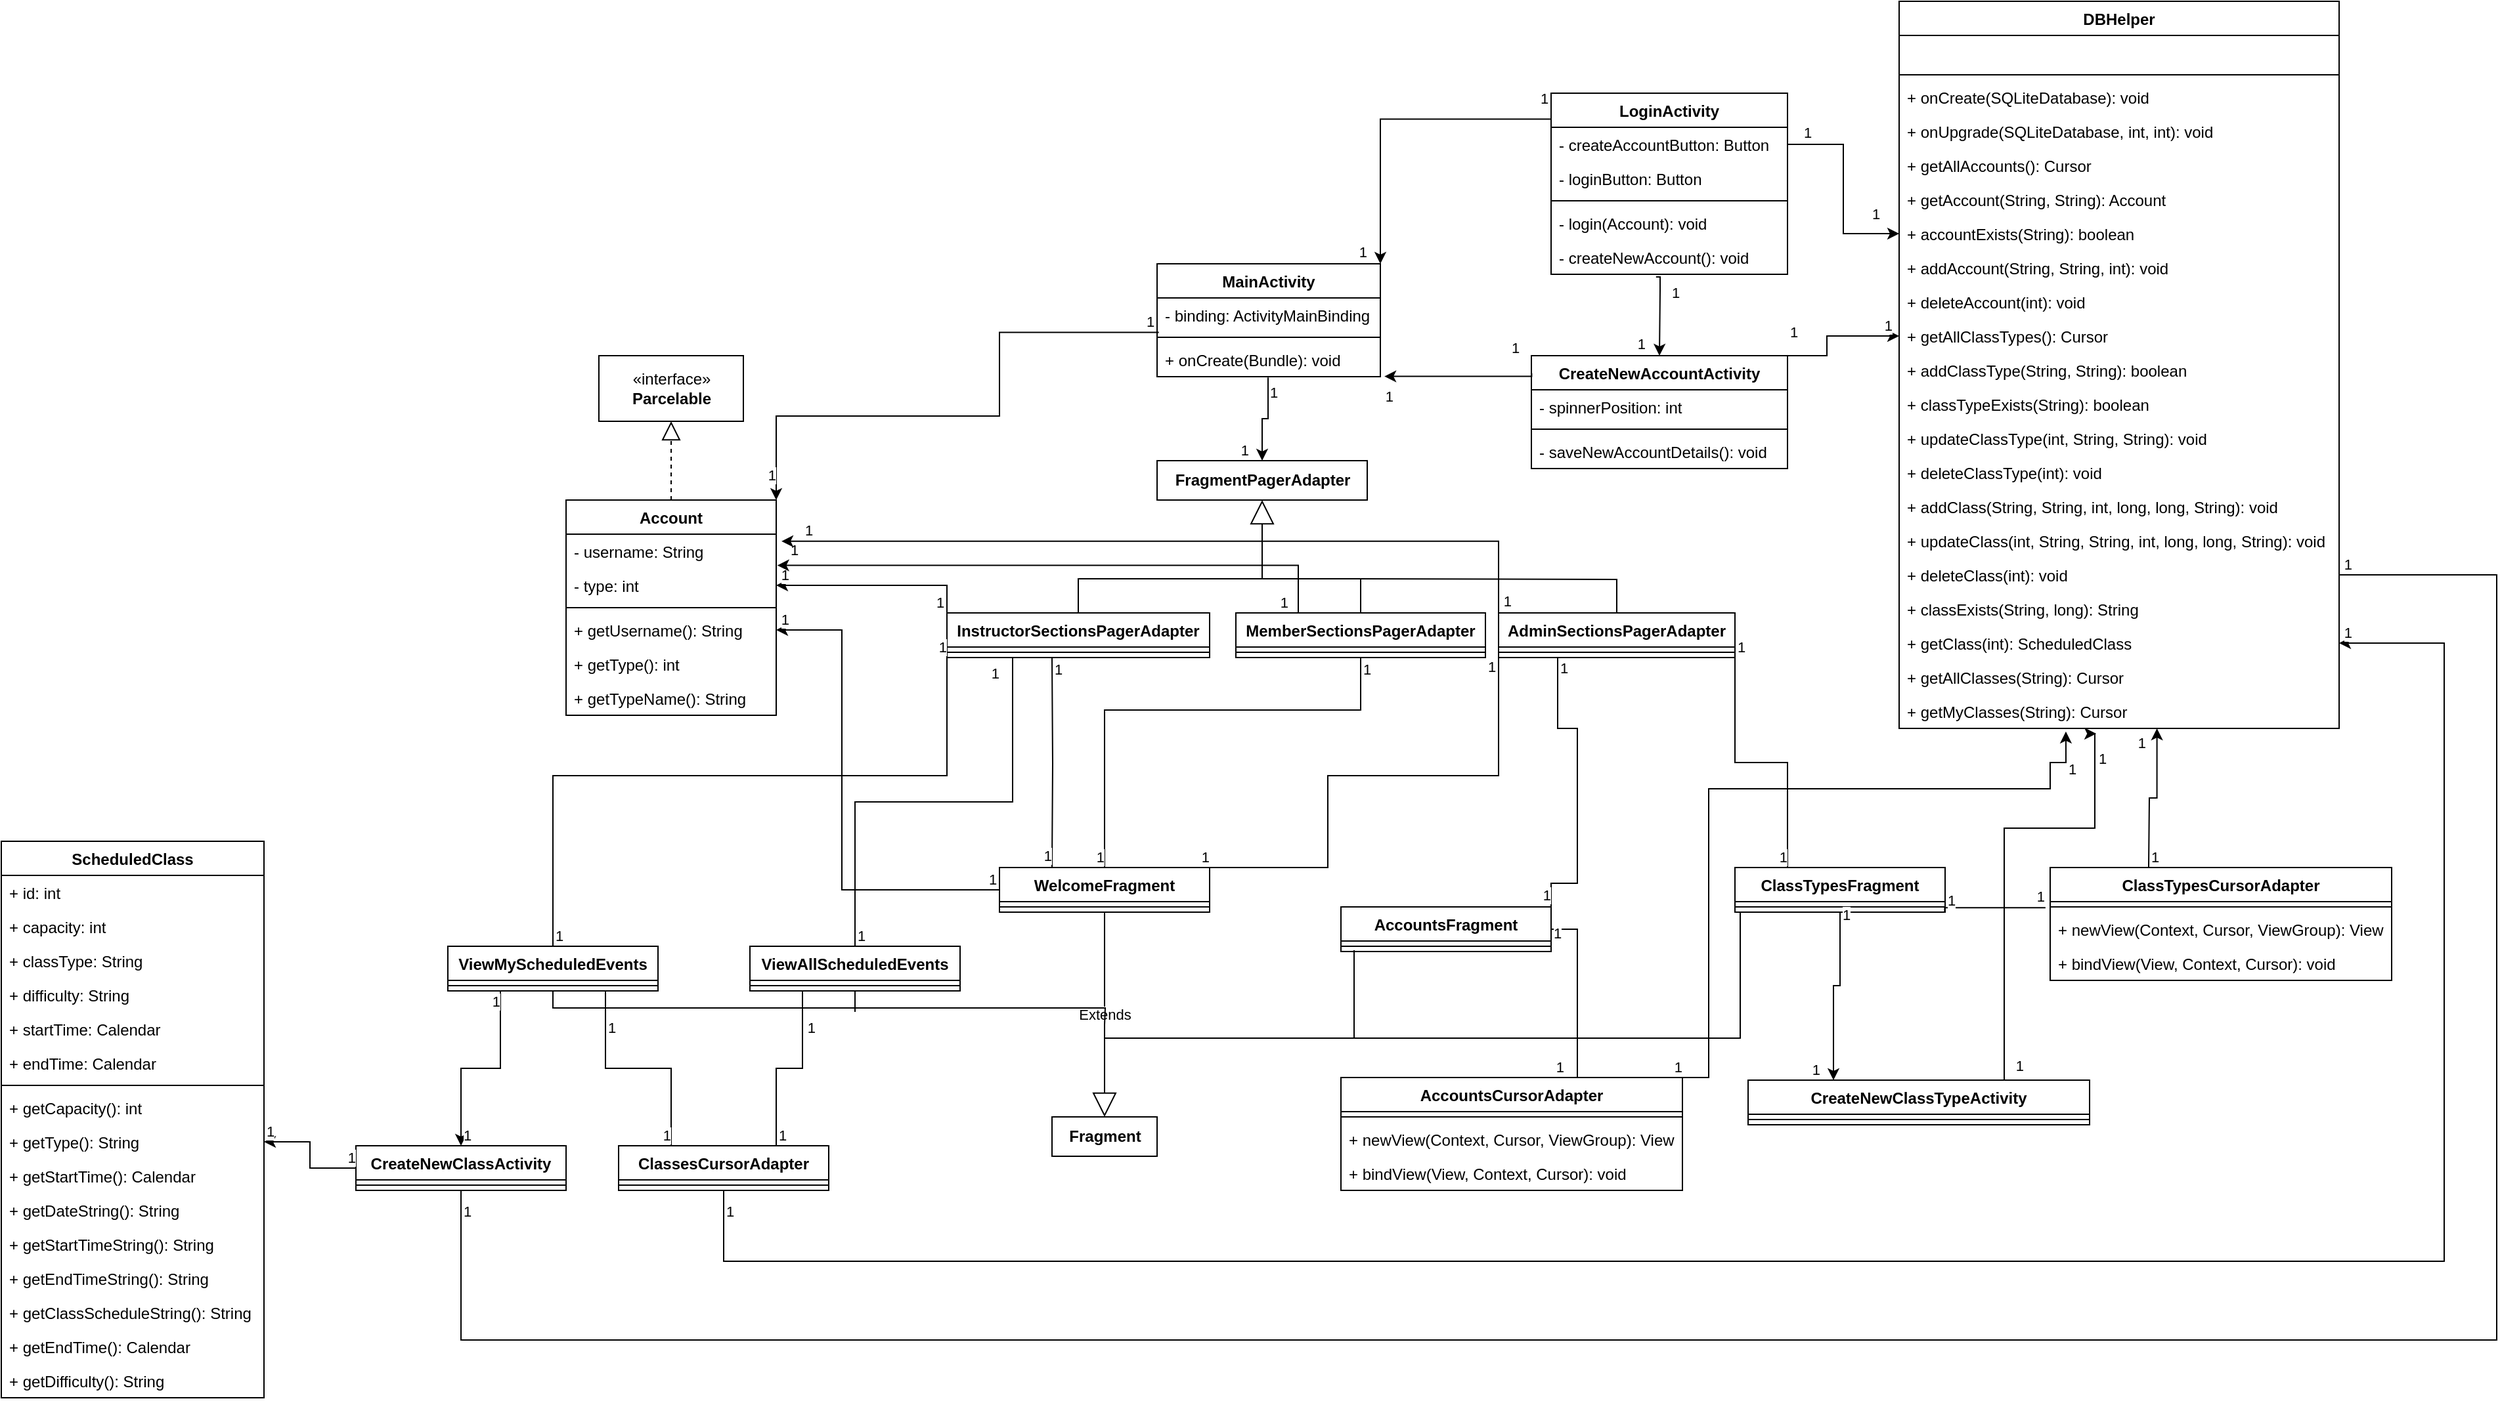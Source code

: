 <mxfile version="15.8.3" type="github">
  <diagram id="r9LukguNuFY0iW474rzD" name="Page-1">
    <mxGraphModel dx="3038" dy="579" grid="1" gridSize="10" guides="1" tooltips="1" connect="1" arrows="1" fold="1" page="1" pageScale="1" pageWidth="1000" pageHeight="1100" math="0" shadow="0">
      <root>
        <mxCell id="0" />
        <mxCell id="1" parent="0" />
        <mxCell id="RkOxDRKPPJf_A49z4Q3d-1" value="LoginActivity" style="swimlane;fontStyle=1;align=center;verticalAlign=top;childLayout=stackLayout;horizontal=1;startSize=26;horizontalStack=0;resizeParent=1;resizeParentMax=0;resizeLast=0;collapsible=1;marginBottom=0;" parent="1" vertex="1">
          <mxGeometry x="100" y="80" width="180" height="138" as="geometry" />
        </mxCell>
        <mxCell id="tiGGMl2b_Oo9KjhtUlhI-5" value="- createAccountButton: Button" style="text;strokeColor=none;fillColor=none;align=left;verticalAlign=top;spacingLeft=4;spacingRight=4;overflow=hidden;rotatable=0;points=[[0,0.5],[1,0.5]];portConstraint=eastwest;" parent="RkOxDRKPPJf_A49z4Q3d-1" vertex="1">
          <mxGeometry y="26" width="180" height="26" as="geometry" />
        </mxCell>
        <mxCell id="tiGGMl2b_Oo9KjhtUlhI-6" value="- loginButton: Button" style="text;strokeColor=none;fillColor=none;align=left;verticalAlign=top;spacingLeft=4;spacingRight=4;overflow=hidden;rotatable=0;points=[[0,0.5],[1,0.5]];portConstraint=eastwest;" parent="RkOxDRKPPJf_A49z4Q3d-1" vertex="1">
          <mxGeometry y="52" width="180" height="26" as="geometry" />
        </mxCell>
        <mxCell id="RkOxDRKPPJf_A49z4Q3d-3" value="" style="line;strokeWidth=1;fillColor=none;align=left;verticalAlign=middle;spacingTop=-1;spacingLeft=3;spacingRight=3;rotatable=0;labelPosition=right;points=[];portConstraint=eastwest;" parent="RkOxDRKPPJf_A49z4Q3d-1" vertex="1">
          <mxGeometry y="78" width="180" height="8" as="geometry" />
        </mxCell>
        <mxCell id="RkOxDRKPPJf_A49z4Q3d-4" value="- login(Account): void" style="text;strokeColor=none;fillColor=none;align=left;verticalAlign=top;spacingLeft=4;spacingRight=4;overflow=hidden;rotatable=0;points=[[0,0.5],[1,0.5]];portConstraint=eastwest;" parent="RkOxDRKPPJf_A49z4Q3d-1" vertex="1">
          <mxGeometry y="86" width="180" height="26" as="geometry" />
        </mxCell>
        <mxCell id="MXoC95rCuHimYG4XVn9t-2" value="- createNewAccount(): void" style="text;strokeColor=none;fillColor=none;align=left;verticalAlign=top;spacingLeft=4;spacingRight=4;overflow=hidden;rotatable=0;points=[[0,0.5],[1,0.5]];portConstraint=eastwest;" parent="RkOxDRKPPJf_A49z4Q3d-1" vertex="1">
          <mxGeometry y="112" width="180" height="26" as="geometry" />
        </mxCell>
        <mxCell id="RkOxDRKPPJf_A49z4Q3d-33" style="rounded=0;orthogonalLoop=1;jettySize=auto;html=1;endArrow=none;endFill=0;exitX=0;exitY=0.5;exitDx=0;exitDy=0;startArrow=classic;startFill=1;entryX=1;entryY=0.5;entryDx=0;entryDy=0;edgeStyle=orthogonalEdgeStyle;" parent="1" source="gc_yiq8LThhwNCrNtD84-1" target="tiGGMl2b_Oo9KjhtUlhI-5" edge="1">
          <mxGeometry relative="1" as="geometry">
            <mxPoint x="265" y="270" as="sourcePoint" />
            <mxPoint x="240" y="110" as="targetPoint" />
          </mxGeometry>
        </mxCell>
        <mxCell id="RkOxDRKPPJf_A49z4Q3d-34" value="1" style="edgeLabel;html=1;align=center;verticalAlign=middle;resizable=0;points=[];" parent="RkOxDRKPPJf_A49z4Q3d-33" vertex="1" connectable="0">
          <mxGeometry x="0.811" relative="1" as="geometry">
            <mxPoint y="-9" as="offset" />
          </mxGeometry>
        </mxCell>
        <mxCell id="RkOxDRKPPJf_A49z4Q3d-35" value="1" style="edgeLabel;html=1;align=center;verticalAlign=middle;resizable=0;points=[];" parent="RkOxDRKPPJf_A49z4Q3d-33" vertex="1" connectable="0">
          <mxGeometry x="-0.767" y="-1" relative="1" as="geometry">
            <mxPoint y="-14" as="offset" />
          </mxGeometry>
        </mxCell>
        <mxCell id="o8Nzl6iw8NaL7pZO_aFK-4" value="DBHelper" style="swimlane;fontStyle=1;align=center;verticalAlign=top;childLayout=stackLayout;horizontal=1;startSize=26;horizontalStack=0;resizeParent=1;resizeParentMax=0;resizeLast=0;collapsible=1;marginBottom=0;" parent="1" vertex="1">
          <mxGeometry x="365" y="10" width="335" height="554" as="geometry" />
        </mxCell>
        <mxCell id="o8Nzl6iw8NaL7pZO_aFK-5" value=" " style="text;strokeColor=none;fillColor=none;align=left;verticalAlign=top;spacingLeft=4;spacingRight=4;overflow=hidden;rotatable=0;points=[[0,0.5],[1,0.5]];portConstraint=eastwest;" parent="o8Nzl6iw8NaL7pZO_aFK-4" vertex="1">
          <mxGeometry y="26" width="335" height="26" as="geometry" />
        </mxCell>
        <mxCell id="o8Nzl6iw8NaL7pZO_aFK-6" value="" style="line;strokeWidth=1;fillColor=none;align=left;verticalAlign=middle;spacingTop=-1;spacingLeft=3;spacingRight=3;rotatable=0;labelPosition=right;points=[];portConstraint=eastwest;" parent="o8Nzl6iw8NaL7pZO_aFK-4" vertex="1">
          <mxGeometry y="52" width="335" height="8" as="geometry" />
        </mxCell>
        <mxCell id="jova-Fqs79gIKPKZ-IRa-17" value="+ onCreate(SQLiteDatabase): void" style="text;strokeColor=none;fillColor=none;align=left;verticalAlign=top;spacingLeft=4;spacingRight=4;overflow=hidden;rotatable=0;points=[[0,0.5],[1,0.5]];portConstraint=eastwest;" parent="o8Nzl6iw8NaL7pZO_aFK-4" vertex="1">
          <mxGeometry y="60" width="335" height="26" as="geometry" />
        </mxCell>
        <mxCell id="jova-Fqs79gIKPKZ-IRa-18" value="+ onUpgrade(SQLiteDatabase, int, int): void" style="text;strokeColor=none;fillColor=none;align=left;verticalAlign=top;spacingLeft=4;spacingRight=4;overflow=hidden;rotatable=0;points=[[0,0.5],[1,0.5]];portConstraint=eastwest;" parent="o8Nzl6iw8NaL7pZO_aFK-4" vertex="1">
          <mxGeometry y="86" width="335" height="26" as="geometry" />
        </mxCell>
        <mxCell id="o8Nzl6iw8NaL7pZO_aFK-7" value="+ getAllAccounts(): Cursor" style="text;strokeColor=none;fillColor=none;align=left;verticalAlign=top;spacingLeft=4;spacingRight=4;overflow=hidden;rotatable=0;points=[[0,0.5],[1,0.5]];portConstraint=eastwest;" parent="o8Nzl6iw8NaL7pZO_aFK-4" vertex="1">
          <mxGeometry y="112" width="335" height="26" as="geometry" />
        </mxCell>
        <mxCell id="o8Nzl6iw8NaL7pZO_aFK-8" value="+ getAccount(String, String): Account" style="text;strokeColor=none;fillColor=none;align=left;verticalAlign=top;spacingLeft=4;spacingRight=4;overflow=hidden;rotatable=0;points=[[0,0.5],[1,0.5]];portConstraint=eastwest;" parent="o8Nzl6iw8NaL7pZO_aFK-4" vertex="1">
          <mxGeometry y="138" width="335" height="26" as="geometry" />
        </mxCell>
        <mxCell id="gc_yiq8LThhwNCrNtD84-1" value="+ accountExists(String): boolean" style="text;strokeColor=none;fillColor=none;align=left;verticalAlign=top;spacingLeft=4;spacingRight=4;overflow=hidden;rotatable=0;points=[[0,0.5],[1,0.5]];portConstraint=eastwest;" parent="o8Nzl6iw8NaL7pZO_aFK-4" vertex="1">
          <mxGeometry y="164" width="335" height="26" as="geometry" />
        </mxCell>
        <mxCell id="MXoC95rCuHimYG4XVn9t-1" value="+ addAccount(String, String, int): void" style="text;strokeColor=none;fillColor=none;align=left;verticalAlign=top;spacingLeft=4;spacingRight=4;overflow=hidden;rotatable=0;points=[[0,0.5],[1,0.5]];portConstraint=eastwest;" parent="o8Nzl6iw8NaL7pZO_aFK-4" vertex="1">
          <mxGeometry y="190" width="335" height="26" as="geometry" />
        </mxCell>
        <mxCell id="o8Nzl6iw8NaL7pZO_aFK-9" value="+ deleteAccount(int): void" style="text;strokeColor=none;fillColor=none;align=left;verticalAlign=top;spacingLeft=4;spacingRight=4;overflow=hidden;rotatable=0;points=[[0,0.5],[1,0.5]];portConstraint=eastwest;" parent="o8Nzl6iw8NaL7pZO_aFK-4" vertex="1">
          <mxGeometry y="216" width="335" height="26" as="geometry" />
        </mxCell>
        <mxCell id="o8Nzl6iw8NaL7pZO_aFK-10" value="+ getAllClassTypes(): Cursor" style="text;strokeColor=none;fillColor=none;align=left;verticalAlign=top;spacingLeft=4;spacingRight=4;overflow=hidden;rotatable=0;points=[[0,0.5],[1,0.5]];portConstraint=eastwest;" parent="o8Nzl6iw8NaL7pZO_aFK-4" vertex="1">
          <mxGeometry y="242" width="335" height="26" as="geometry" />
        </mxCell>
        <mxCell id="o8Nzl6iw8NaL7pZO_aFK-11" value="+ addClassType(String, String): boolean" style="text;strokeColor=none;fillColor=none;align=left;verticalAlign=top;spacingLeft=4;spacingRight=4;overflow=hidden;rotatable=0;points=[[0,0.5],[1,0.5]];portConstraint=eastwest;" parent="o8Nzl6iw8NaL7pZO_aFK-4" vertex="1">
          <mxGeometry y="268" width="335" height="26" as="geometry" />
        </mxCell>
        <mxCell id="gc_yiq8LThhwNCrNtD84-2" value="+ classTypeExists(String): boolean" style="text;strokeColor=none;fillColor=none;align=left;verticalAlign=top;spacingLeft=4;spacingRight=4;overflow=hidden;rotatable=0;points=[[0,0.5],[1,0.5]];portConstraint=eastwest;" parent="o8Nzl6iw8NaL7pZO_aFK-4" vertex="1">
          <mxGeometry y="294" width="335" height="26" as="geometry" />
        </mxCell>
        <mxCell id="o8Nzl6iw8NaL7pZO_aFK-12" value="+ updateClassType(int, String, String): void" style="text;strokeColor=none;fillColor=none;align=left;verticalAlign=top;spacingLeft=4;spacingRight=4;overflow=hidden;rotatable=0;points=[[0,0.5],[1,0.5]];portConstraint=eastwest;" parent="o8Nzl6iw8NaL7pZO_aFK-4" vertex="1">
          <mxGeometry y="320" width="335" height="26" as="geometry" />
        </mxCell>
        <mxCell id="o8Nzl6iw8NaL7pZO_aFK-13" value="+ deleteClassType(int): void" style="text;strokeColor=none;fillColor=none;align=left;verticalAlign=top;spacingLeft=4;spacingRight=4;overflow=hidden;rotatable=0;points=[[0,0.5],[1,0.5]];portConstraint=eastwest;" parent="o8Nzl6iw8NaL7pZO_aFK-4" vertex="1">
          <mxGeometry y="346" width="335" height="26" as="geometry" />
        </mxCell>
        <mxCell id="MMU9HCfcfB6YHnw_MhVm-1" value="+ addClass(String, String, int, long, long, String): void" style="text;strokeColor=none;fillColor=none;align=left;verticalAlign=top;spacingLeft=4;spacingRight=4;overflow=hidden;rotatable=0;points=[[0,0.5],[1,0.5]];portConstraint=eastwest;" vertex="1" parent="o8Nzl6iw8NaL7pZO_aFK-4">
          <mxGeometry y="372" width="335" height="26" as="geometry" />
        </mxCell>
        <mxCell id="MMU9HCfcfB6YHnw_MhVm-2" value="+ updateClass(int, String, String, int, long, long, String): void" style="text;strokeColor=none;fillColor=none;align=left;verticalAlign=top;spacingLeft=4;spacingRight=4;overflow=hidden;rotatable=0;points=[[0,0.5],[1,0.5]];portConstraint=eastwest;" vertex="1" parent="o8Nzl6iw8NaL7pZO_aFK-4">
          <mxGeometry y="398" width="335" height="26" as="geometry" />
        </mxCell>
        <mxCell id="MMU9HCfcfB6YHnw_MhVm-3" value="+ deleteClass(int): void" style="text;strokeColor=none;fillColor=none;align=left;verticalAlign=top;spacingLeft=4;spacingRight=4;overflow=hidden;rotatable=0;points=[[0,0.5],[1,0.5]];portConstraint=eastwest;" vertex="1" parent="o8Nzl6iw8NaL7pZO_aFK-4">
          <mxGeometry y="424" width="335" height="26" as="geometry" />
        </mxCell>
        <mxCell id="MMU9HCfcfB6YHnw_MhVm-4" value="+ classExists(String, long): String" style="text;strokeColor=none;fillColor=none;align=left;verticalAlign=top;spacingLeft=4;spacingRight=4;overflow=hidden;rotatable=0;points=[[0,0.5],[1,0.5]];portConstraint=eastwest;" vertex="1" parent="o8Nzl6iw8NaL7pZO_aFK-4">
          <mxGeometry y="450" width="335" height="26" as="geometry" />
        </mxCell>
        <mxCell id="MMU9HCfcfB6YHnw_MhVm-5" value="+ getClass(int): ScheduledClass" style="text;strokeColor=none;fillColor=none;align=left;verticalAlign=top;spacingLeft=4;spacingRight=4;overflow=hidden;rotatable=0;points=[[0,0.5],[1,0.5]];portConstraint=eastwest;" vertex="1" parent="o8Nzl6iw8NaL7pZO_aFK-4">
          <mxGeometry y="476" width="335" height="26" as="geometry" />
        </mxCell>
        <mxCell id="MMU9HCfcfB6YHnw_MhVm-6" value="+ getAllClasses(String): Cursor" style="text;strokeColor=none;fillColor=none;align=left;verticalAlign=top;spacingLeft=4;spacingRight=4;overflow=hidden;rotatable=0;points=[[0,0.5],[1,0.5]];portConstraint=eastwest;" vertex="1" parent="o8Nzl6iw8NaL7pZO_aFK-4">
          <mxGeometry y="502" width="335" height="26" as="geometry" />
        </mxCell>
        <mxCell id="MMU9HCfcfB6YHnw_MhVm-7" value="+ getMyClasses(String): Cursor" style="text;strokeColor=none;fillColor=none;align=left;verticalAlign=top;spacingLeft=4;spacingRight=4;overflow=hidden;rotatable=0;points=[[0,0.5],[1,0.5]];portConstraint=eastwest;" vertex="1" parent="o8Nzl6iw8NaL7pZO_aFK-4">
          <mxGeometry y="528" width="335" height="26" as="geometry" />
        </mxCell>
        <mxCell id="tiGGMl2b_Oo9KjhtUlhI-1" value="CreateNewAccountActivity" style="swimlane;fontStyle=1;align=center;verticalAlign=top;childLayout=stackLayout;horizontal=1;startSize=26;horizontalStack=0;resizeParent=1;resizeParentMax=0;resizeLast=0;collapsible=1;marginBottom=0;" parent="1" vertex="1">
          <mxGeometry x="85" y="280" width="195" height="86" as="geometry" />
        </mxCell>
        <mxCell id="tiGGMl2b_Oo9KjhtUlhI-2" value="- spinnerPosition: int" style="text;strokeColor=none;fillColor=none;align=left;verticalAlign=top;spacingLeft=4;spacingRight=4;overflow=hidden;rotatable=0;points=[[0,0.5],[1,0.5]];portConstraint=eastwest;" parent="tiGGMl2b_Oo9KjhtUlhI-1" vertex="1">
          <mxGeometry y="26" width="195" height="26" as="geometry" />
        </mxCell>
        <mxCell id="tiGGMl2b_Oo9KjhtUlhI-3" value="" style="line;strokeWidth=1;fillColor=none;align=left;verticalAlign=middle;spacingTop=-1;spacingLeft=3;spacingRight=3;rotatable=0;labelPosition=right;points=[];portConstraint=eastwest;" parent="tiGGMl2b_Oo9KjhtUlhI-1" vertex="1">
          <mxGeometry y="52" width="195" height="8" as="geometry" />
        </mxCell>
        <mxCell id="tiGGMl2b_Oo9KjhtUlhI-4" value="- saveNewAccountDetails(): void" style="text;strokeColor=none;fillColor=none;align=left;verticalAlign=top;spacingLeft=4;spacingRight=4;overflow=hidden;rotatable=0;points=[[0,0.5],[1,0.5]];portConstraint=eastwest;" parent="tiGGMl2b_Oo9KjhtUlhI-1" vertex="1">
          <mxGeometry y="60" width="195" height="26" as="geometry" />
        </mxCell>
        <mxCell id="MXoC95rCuHimYG4XVn9t-5" value="" style="endArrow=classic;html=1;rounded=0;exitX=0.444;exitY=1.077;exitDx=0;exitDy=0;exitPerimeter=0;entryX=0.5;entryY=0;entryDx=0;entryDy=0;endFill=1;edgeStyle=orthogonalEdgeStyle;" parent="1" source="MXoC95rCuHimYG4XVn9t-2" target="tiGGMl2b_Oo9KjhtUlhI-1" edge="1">
          <mxGeometry relative="1" as="geometry">
            <mxPoint x="420" y="300" as="sourcePoint" />
            <mxPoint x="580" y="300" as="targetPoint" />
            <Array as="points">
              <mxPoint x="183" y="230" />
              <mxPoint x="183" y="254" />
            </Array>
          </mxGeometry>
        </mxCell>
        <mxCell id="MXoC95rCuHimYG4XVn9t-6" value="1" style="edgeLabel;resizable=0;html=1;align=left;verticalAlign=bottom;" parent="MXoC95rCuHimYG4XVn9t-5" connectable="0" vertex="1">
          <mxGeometry x="-1" relative="1" as="geometry">
            <mxPoint x="10" y="20" as="offset" />
          </mxGeometry>
        </mxCell>
        <mxCell id="MXoC95rCuHimYG4XVn9t-7" value="1" style="edgeLabel;resizable=0;html=1;align=right;verticalAlign=bottom;" parent="MXoC95rCuHimYG4XVn9t-5" connectable="0" vertex="1">
          <mxGeometry x="1" relative="1" as="geometry">
            <mxPoint x="-10" as="offset" />
          </mxGeometry>
        </mxCell>
        <mxCell id="MXoC95rCuHimYG4XVn9t-10" value="" style="endArrow=classic;html=1;rounded=0;exitX=1;exitY=0;exitDx=0;exitDy=0;entryX=0;entryY=0.5;entryDx=0;entryDy=0;endFill=1;edgeStyle=orthogonalEdgeStyle;" parent="1" source="tiGGMl2b_Oo9KjhtUlhI-1" target="o8Nzl6iw8NaL7pZO_aFK-10" edge="1">
          <mxGeometry relative="1" as="geometry">
            <mxPoint x="420" y="300" as="sourcePoint" />
            <mxPoint x="580" y="300" as="targetPoint" />
            <Array as="points">
              <mxPoint x="310" y="280" />
              <mxPoint x="310" y="265" />
            </Array>
          </mxGeometry>
        </mxCell>
        <mxCell id="MXoC95rCuHimYG4XVn9t-11" value="1" style="edgeLabel;resizable=0;html=1;align=left;verticalAlign=bottom;" parent="MXoC95rCuHimYG4XVn9t-10" connectable="0" vertex="1">
          <mxGeometry x="-1" relative="1" as="geometry">
            <mxPoint y="-10" as="offset" />
          </mxGeometry>
        </mxCell>
        <mxCell id="MXoC95rCuHimYG4XVn9t-12" value="1" style="edgeLabel;resizable=0;html=1;align=right;verticalAlign=bottom;" parent="MXoC95rCuHimYG4XVn9t-10" connectable="0" vertex="1">
          <mxGeometry x="1" relative="1" as="geometry">
            <mxPoint x="-5" as="offset" />
          </mxGeometry>
        </mxCell>
        <mxCell id="MXoC95rCuHimYG4XVn9t-25" value="ClassTypesFragment" style="swimlane;fontStyle=1;align=center;verticalAlign=top;childLayout=stackLayout;horizontal=1;startSize=26;horizontalStack=0;resizeParent=1;resizeParentMax=0;resizeLast=0;collapsible=1;marginBottom=0;" parent="1" vertex="1">
          <mxGeometry x="240" y="670" width="160" height="34" as="geometry" />
        </mxCell>
        <mxCell id="MXoC95rCuHimYG4XVn9t-27" value="" style="line;strokeWidth=1;fillColor=none;align=left;verticalAlign=middle;spacingTop=-1;spacingLeft=3;spacingRight=3;rotatable=0;labelPosition=right;points=[];portConstraint=eastwest;" parent="MXoC95rCuHimYG4XVn9t-25" vertex="1">
          <mxGeometry y="26" width="160" height="8" as="geometry" />
        </mxCell>
        <mxCell id="MXoC95rCuHimYG4XVn9t-29" value="WelcomeFragment" style="swimlane;fontStyle=1;align=center;verticalAlign=top;childLayout=stackLayout;horizontal=1;startSize=26;horizontalStack=0;resizeParent=1;resizeParentMax=0;resizeLast=0;collapsible=1;marginBottom=0;" parent="1" vertex="1">
          <mxGeometry x="-320" y="670" width="160" height="34" as="geometry" />
        </mxCell>
        <mxCell id="MXoC95rCuHimYG4XVn9t-31" value="" style="line;strokeWidth=1;fillColor=none;align=left;verticalAlign=middle;spacingTop=-1;spacingLeft=3;spacingRight=3;rotatable=0;labelPosition=right;points=[];portConstraint=eastwest;" parent="MXoC95rCuHimYG4XVn9t-29" vertex="1">
          <mxGeometry y="26" width="160" height="8" as="geometry" />
        </mxCell>
        <mxCell id="MXoC95rCuHimYG4XVn9t-33" value="Account" style="swimlane;fontStyle=1;align=center;verticalAlign=top;childLayout=stackLayout;horizontal=1;startSize=26;horizontalStack=0;resizeParent=1;resizeParentMax=0;resizeLast=0;collapsible=1;marginBottom=0;" parent="1" vertex="1">
          <mxGeometry x="-650" y="390" width="160" height="164" as="geometry" />
        </mxCell>
        <mxCell id="MXoC95rCuHimYG4XVn9t-34" value="- username: String" style="text;strokeColor=none;fillColor=none;align=left;verticalAlign=top;spacingLeft=4;spacingRight=4;overflow=hidden;rotatable=0;points=[[0,0.5],[1,0.5]];portConstraint=eastwest;" parent="MXoC95rCuHimYG4XVn9t-33" vertex="1">
          <mxGeometry y="26" width="160" height="26" as="geometry" />
        </mxCell>
        <mxCell id="lI-yOhaj4ElNUUaDZ0P4-1" value="- type: int" style="text;strokeColor=none;fillColor=none;align=left;verticalAlign=top;spacingLeft=4;spacingRight=4;overflow=hidden;rotatable=0;points=[[0,0.5],[1,0.5]];portConstraint=eastwest;" parent="MXoC95rCuHimYG4XVn9t-33" vertex="1">
          <mxGeometry y="52" width="160" height="26" as="geometry" />
        </mxCell>
        <mxCell id="MXoC95rCuHimYG4XVn9t-35" value="" style="line;strokeWidth=1;fillColor=none;align=left;verticalAlign=middle;spacingTop=-1;spacingLeft=3;spacingRight=3;rotatable=0;labelPosition=right;points=[];portConstraint=eastwest;" parent="MXoC95rCuHimYG4XVn9t-33" vertex="1">
          <mxGeometry y="78" width="160" height="8" as="geometry" />
        </mxCell>
        <mxCell id="MXoC95rCuHimYG4XVn9t-36" value="+ getUsername(): String" style="text;strokeColor=none;fillColor=none;align=left;verticalAlign=top;spacingLeft=4;spacingRight=4;overflow=hidden;rotatable=0;points=[[0,0.5],[1,0.5]];portConstraint=eastwest;" parent="MXoC95rCuHimYG4XVn9t-33" vertex="1">
          <mxGeometry y="86" width="160" height="26" as="geometry" />
        </mxCell>
        <mxCell id="lI-yOhaj4ElNUUaDZ0P4-2" value="+ getType(): int" style="text;strokeColor=none;fillColor=none;align=left;verticalAlign=top;spacingLeft=4;spacingRight=4;overflow=hidden;rotatable=0;points=[[0,0.5],[1,0.5]];portConstraint=eastwest;" parent="MXoC95rCuHimYG4XVn9t-33" vertex="1">
          <mxGeometry y="112" width="160" height="26" as="geometry" />
        </mxCell>
        <mxCell id="lI-yOhaj4ElNUUaDZ0P4-3" value="+ getTypeName(): String" style="text;strokeColor=none;fillColor=none;align=left;verticalAlign=top;spacingLeft=4;spacingRight=4;overflow=hidden;rotatable=0;points=[[0,0.5],[1,0.5]];portConstraint=eastwest;" parent="MXoC95rCuHimYG4XVn9t-33" vertex="1">
          <mxGeometry y="138" width="160" height="26" as="geometry" />
        </mxCell>
        <mxCell id="MXoC95rCuHimYG4XVn9t-37" value="AdminSectionsPagerAdapter" style="swimlane;fontStyle=1;align=center;verticalAlign=top;childLayout=stackLayout;horizontal=1;startSize=26;horizontalStack=0;resizeParent=1;resizeParentMax=0;resizeLast=0;collapsible=1;marginBottom=0;" parent="1" vertex="1">
          <mxGeometry x="60" y="476" width="180" height="34" as="geometry" />
        </mxCell>
        <mxCell id="MXoC95rCuHimYG4XVn9t-39" value="" style="line;strokeWidth=1;fillColor=none;align=left;verticalAlign=middle;spacingTop=-1;spacingLeft=3;spacingRight=3;rotatable=0;labelPosition=right;points=[];portConstraint=eastwest;" parent="MXoC95rCuHimYG4XVn9t-37" vertex="1">
          <mxGeometry y="26" width="180" height="8" as="geometry" />
        </mxCell>
        <mxCell id="MXoC95rCuHimYG4XVn9t-41" value="InstructorSectionsPagerAdapter" style="swimlane;fontStyle=1;align=center;verticalAlign=top;childLayout=stackLayout;horizontal=1;startSize=26;horizontalStack=0;resizeParent=1;resizeParentMax=0;resizeLast=0;collapsible=1;marginBottom=0;" parent="1" vertex="1">
          <mxGeometry x="-360" y="476" width="200" height="34" as="geometry" />
        </mxCell>
        <mxCell id="MXoC95rCuHimYG4XVn9t-43" value="" style="line;strokeWidth=1;fillColor=none;align=left;verticalAlign=middle;spacingTop=-1;spacingLeft=3;spacingRight=3;rotatable=0;labelPosition=right;points=[];portConstraint=eastwest;" parent="MXoC95rCuHimYG4XVn9t-41" vertex="1">
          <mxGeometry y="26" width="200" height="8" as="geometry" />
        </mxCell>
        <mxCell id="MXoC95rCuHimYG4XVn9t-45" value="MemberSectionsPagerAdapter" style="swimlane;fontStyle=1;align=center;verticalAlign=top;childLayout=stackLayout;horizontal=1;startSize=26;horizontalStack=0;resizeParent=1;resizeParentMax=0;resizeLast=0;collapsible=1;marginBottom=0;" parent="1" vertex="1">
          <mxGeometry x="-140" y="476" width="190" height="34" as="geometry" />
        </mxCell>
        <mxCell id="MXoC95rCuHimYG4XVn9t-47" value="" style="line;strokeWidth=1;fillColor=none;align=left;verticalAlign=middle;spacingTop=-1;spacingLeft=3;spacingRight=3;rotatable=0;labelPosition=right;points=[];portConstraint=eastwest;" parent="MXoC95rCuHimYG4XVn9t-45" vertex="1">
          <mxGeometry y="26" width="190" height="8" as="geometry" />
        </mxCell>
        <mxCell id="MXoC95rCuHimYG4XVn9t-49" value="MainActivity" style="swimlane;fontStyle=1;align=center;verticalAlign=top;childLayout=stackLayout;horizontal=1;startSize=26;horizontalStack=0;resizeParent=1;resizeParentMax=0;resizeLast=0;collapsible=1;marginBottom=0;" parent="1" vertex="1">
          <mxGeometry x="-200" y="210" width="170" height="86" as="geometry" />
        </mxCell>
        <mxCell id="MXoC95rCuHimYG4XVn9t-50" value="- binding: ActivityMainBinding" style="text;strokeColor=none;fillColor=none;align=left;verticalAlign=top;spacingLeft=4;spacingRight=4;overflow=hidden;rotatable=0;points=[[0,0.5],[1,0.5]];portConstraint=eastwest;" parent="MXoC95rCuHimYG4XVn9t-49" vertex="1">
          <mxGeometry y="26" width="170" height="26" as="geometry" />
        </mxCell>
        <mxCell id="MXoC95rCuHimYG4XVn9t-51" value="" style="line;strokeWidth=1;fillColor=none;align=left;verticalAlign=middle;spacingTop=-1;spacingLeft=3;spacingRight=3;rotatable=0;labelPosition=right;points=[];portConstraint=eastwest;" parent="MXoC95rCuHimYG4XVn9t-49" vertex="1">
          <mxGeometry y="52" width="170" height="8" as="geometry" />
        </mxCell>
        <mxCell id="MXoC95rCuHimYG4XVn9t-52" value="+ onCreate(Bundle): void" style="text;strokeColor=none;fillColor=none;align=left;verticalAlign=top;spacingLeft=4;spacingRight=4;overflow=hidden;rotatable=0;points=[[0,0.5],[1,0.5]];portConstraint=eastwest;" parent="MXoC95rCuHimYG4XVn9t-49" vertex="1">
          <mxGeometry y="60" width="170" height="26" as="geometry" />
        </mxCell>
        <mxCell id="MXoC95rCuHimYG4XVn9t-75" value="" style="endArrow=classic;html=1;rounded=0;exitX=0.002;exitY=0.143;exitDx=0;exitDy=0;exitPerimeter=0;entryX=1;entryY=0;entryDx=0;entryDy=0;endFill=1;edgeStyle=orthogonalEdgeStyle;" parent="1" source="RkOxDRKPPJf_A49z4Q3d-1" target="MXoC95rCuHimYG4XVn9t-49" edge="1">
          <mxGeometry relative="1" as="geometry">
            <mxPoint x="-150" y="360" as="sourcePoint" />
            <mxPoint x="10" y="360" as="targetPoint" />
          </mxGeometry>
        </mxCell>
        <mxCell id="MXoC95rCuHimYG4XVn9t-76" value="1" style="edgeLabel;resizable=0;html=1;align=left;verticalAlign=bottom;" parent="MXoC95rCuHimYG4XVn9t-75" connectable="0" vertex="1">
          <mxGeometry x="-1" relative="1" as="geometry">
            <mxPoint x="-10" y="-7" as="offset" />
          </mxGeometry>
        </mxCell>
        <mxCell id="MXoC95rCuHimYG4XVn9t-77" value="1" style="edgeLabel;resizable=0;html=1;align=right;verticalAlign=bottom;" parent="MXoC95rCuHimYG4XVn9t-75" connectable="0" vertex="1">
          <mxGeometry x="1" relative="1" as="geometry">
            <mxPoint x="-10" as="offset" />
          </mxGeometry>
        </mxCell>
        <mxCell id="MXoC95rCuHimYG4XVn9t-85" value="" style="endArrow=classic;html=1;rounded=0;entryX=1.018;entryY=0.992;entryDx=0;entryDy=0;entryPerimeter=0;exitX=0.001;exitY=0.156;exitDx=0;exitDy=0;exitPerimeter=0;endFill=1;edgeStyle=orthogonalEdgeStyle;" parent="1" source="tiGGMl2b_Oo9KjhtUlhI-1" target="MXoC95rCuHimYG4XVn9t-52" edge="1">
          <mxGeometry relative="1" as="geometry">
            <mxPoint x="-150" y="360" as="sourcePoint" />
            <mxPoint x="10" y="360" as="targetPoint" />
            <Array as="points">
              <mxPoint x="85" y="296" />
            </Array>
          </mxGeometry>
        </mxCell>
        <mxCell id="MXoC95rCuHimYG4XVn9t-86" value="1" style="edgeLabel;resizable=0;html=1;align=left;verticalAlign=bottom;" parent="MXoC95rCuHimYG4XVn9t-85" connectable="0" vertex="1">
          <mxGeometry x="-1" relative="1" as="geometry">
            <mxPoint x="-17" y="-11" as="offset" />
          </mxGeometry>
        </mxCell>
        <mxCell id="MXoC95rCuHimYG4XVn9t-87" value="1" style="edgeLabel;resizable=0;html=1;align=right;verticalAlign=bottom;" parent="MXoC95rCuHimYG4XVn9t-85" connectable="0" vertex="1">
          <mxGeometry x="1" relative="1" as="geometry">
            <mxPoint x="7" y="24" as="offset" />
          </mxGeometry>
        </mxCell>
        <mxCell id="w6yAEMMrJf8R_hqDPMeP-5" value="" style="endArrow=classic;html=1;rounded=0;endFill=1;exitX=0.497;exitY=1.023;exitDx=0;exitDy=0;exitPerimeter=0;edgeStyle=orthogonalEdgeStyle;entryX=0.5;entryY=0;entryDx=0;entryDy=0;" parent="1" source="MXoC95rCuHimYG4XVn9t-52" target="lI-yOhaj4ElNUUaDZ0P4-11" edge="1">
          <mxGeometry relative="1" as="geometry">
            <mxPoint x="-100" y="260" as="sourcePoint" />
            <mxPoint x="-90" y="340" as="targetPoint" />
          </mxGeometry>
        </mxCell>
        <mxCell id="w6yAEMMrJf8R_hqDPMeP-6" value="1" style="edgeLabel;resizable=0;html=1;align=left;verticalAlign=bottom;" parent="w6yAEMMrJf8R_hqDPMeP-5" connectable="0" vertex="1">
          <mxGeometry x="-1" relative="1" as="geometry">
            <mxPoint y="20" as="offset" />
          </mxGeometry>
        </mxCell>
        <mxCell id="w6yAEMMrJf8R_hqDPMeP-7" value="1" style="edgeLabel;resizable=0;html=1;align=right;verticalAlign=bottom;" parent="w6yAEMMrJf8R_hqDPMeP-5" connectable="0" vertex="1">
          <mxGeometry x="1" relative="1" as="geometry">
            <mxPoint x="-10" as="offset" />
          </mxGeometry>
        </mxCell>
        <mxCell id="w6yAEMMrJf8R_hqDPMeP-8" value="" style="endArrow=block;endSize=16;endFill=0;html=1;rounded=0;exitX=0.5;exitY=0;exitDx=0;exitDy=0;entryX=0.5;entryY=1;entryDx=0;entryDy=0;" parent="1" source="MXoC95rCuHimYG4XVn9t-41" target="lI-yOhaj4ElNUUaDZ0P4-11" edge="1">
          <mxGeometry x="-0.424" y="43" width="160" relative="1" as="geometry">
            <mxPoint x="-90" y="560" as="sourcePoint" />
            <mxPoint x="-80" y="410" as="targetPoint" />
            <Array as="points">
              <mxPoint x="-260" y="450" />
              <mxPoint x="-120" y="450" />
            </Array>
            <mxPoint as="offset" />
          </mxGeometry>
        </mxCell>
        <mxCell id="w6yAEMMrJf8R_hqDPMeP-9" value="" style="endArrow=none;html=1;edgeStyle=orthogonalEdgeStyle;rounded=0;entryX=0.5;entryY=0;entryDx=0;entryDy=0;" parent="1" target="MXoC95rCuHimYG4XVn9t-45" edge="1">
          <mxGeometry relative="1" as="geometry">
            <mxPoint x="-120" y="450" as="sourcePoint" />
            <mxPoint x="70" y="560" as="targetPoint" />
            <Array as="points">
              <mxPoint x="-45" y="450" />
            </Array>
          </mxGeometry>
        </mxCell>
        <mxCell id="w6yAEMMrJf8R_hqDPMeP-12" value="" style="endArrow=none;html=1;edgeStyle=orthogonalEdgeStyle;rounded=0;entryX=0.5;entryY=0;entryDx=0;entryDy=0;" parent="1" target="MXoC95rCuHimYG4XVn9t-37" edge="1">
          <mxGeometry relative="1" as="geometry">
            <mxPoint x="-50" y="450" as="sourcePoint" />
            <mxPoint x="70" y="560" as="targetPoint" />
          </mxGeometry>
        </mxCell>
        <mxCell id="w6yAEMMrJf8R_hqDPMeP-15" value="" style="endArrow=none;html=1;edgeStyle=orthogonalEdgeStyle;rounded=0;entryX=0.25;entryY=0;entryDx=0;entryDy=0;" parent="1" target="MXoC95rCuHimYG4XVn9t-29" edge="1">
          <mxGeometry relative="1" as="geometry">
            <mxPoint x="-280" y="510" as="sourcePoint" />
            <mxPoint x="100" y="640" as="targetPoint" />
          </mxGeometry>
        </mxCell>
        <mxCell id="w6yAEMMrJf8R_hqDPMeP-16" value="1" style="edgeLabel;resizable=0;html=1;align=left;verticalAlign=bottom;" parent="w6yAEMMrJf8R_hqDPMeP-15" connectable="0" vertex="1">
          <mxGeometry x="-1" relative="1" as="geometry">
            <mxPoint y="17" as="offset" />
          </mxGeometry>
        </mxCell>
        <mxCell id="w6yAEMMrJf8R_hqDPMeP-17" value="1" style="edgeLabel;resizable=0;html=1;align=right;verticalAlign=bottom;" parent="w6yAEMMrJf8R_hqDPMeP-15" connectable="0" vertex="1">
          <mxGeometry x="1" relative="1" as="geometry" />
        </mxCell>
        <mxCell id="w6yAEMMrJf8R_hqDPMeP-18" value="" style="endArrow=none;html=1;edgeStyle=orthogonalEdgeStyle;rounded=0;exitX=0.5;exitY=1;exitDx=0;exitDy=0;entryX=0.5;entryY=0;entryDx=0;entryDy=0;" parent="1" source="MXoC95rCuHimYG4XVn9t-45" target="MXoC95rCuHimYG4XVn9t-29" edge="1">
          <mxGeometry relative="1" as="geometry">
            <mxPoint x="-116.44" y="536.988" as="sourcePoint" />
            <mxPoint x="100" y="640" as="targetPoint" />
            <Array as="points">
              <mxPoint x="-45" y="550" />
              <mxPoint x="-240" y="550" />
            </Array>
          </mxGeometry>
        </mxCell>
        <mxCell id="w6yAEMMrJf8R_hqDPMeP-19" value="1" style="edgeLabel;resizable=0;html=1;align=left;verticalAlign=bottom;" parent="w6yAEMMrJf8R_hqDPMeP-18" connectable="0" vertex="1">
          <mxGeometry x="-1" relative="1" as="geometry">
            <mxPoint y="17" as="offset" />
          </mxGeometry>
        </mxCell>
        <mxCell id="w6yAEMMrJf8R_hqDPMeP-20" value="1" style="edgeLabel;resizable=0;html=1;align=right;verticalAlign=bottom;" parent="w6yAEMMrJf8R_hqDPMeP-18" connectable="0" vertex="1">
          <mxGeometry x="1" relative="1" as="geometry" />
        </mxCell>
        <mxCell id="w6yAEMMrJf8R_hqDPMeP-21" value="" style="endArrow=none;html=1;edgeStyle=orthogonalEdgeStyle;rounded=0;exitX=0;exitY=1;exitDx=0;exitDy=0;entryX=1;entryY=0;entryDx=0;entryDy=0;" parent="1" source="MXoC95rCuHimYG4XVn9t-37" target="MXoC95rCuHimYG4XVn9t-29" edge="1">
          <mxGeometry relative="1" as="geometry">
            <mxPoint x="80.34" y="564.6" as="sourcePoint" />
            <mxPoint x="100" y="640" as="targetPoint" />
            <Array as="points">
              <mxPoint x="60" y="600" />
              <mxPoint x="-70" y="600" />
              <mxPoint x="-70" y="670" />
            </Array>
          </mxGeometry>
        </mxCell>
        <mxCell id="w6yAEMMrJf8R_hqDPMeP-22" value="1" style="edgeLabel;resizable=0;html=1;align=left;verticalAlign=bottom;" parent="w6yAEMMrJf8R_hqDPMeP-21" connectable="0" vertex="1">
          <mxGeometry x="-1" relative="1" as="geometry">
            <mxPoint x="-10" y="15" as="offset" />
          </mxGeometry>
        </mxCell>
        <mxCell id="w6yAEMMrJf8R_hqDPMeP-23" value="1" style="edgeLabel;resizable=0;html=1;align=right;verticalAlign=bottom;" parent="w6yAEMMrJf8R_hqDPMeP-21" connectable="0" vertex="1">
          <mxGeometry x="1" relative="1" as="geometry" />
        </mxCell>
        <mxCell id="w6yAEMMrJf8R_hqDPMeP-24" value="" style="endArrow=none;html=1;edgeStyle=orthogonalEdgeStyle;rounded=0;exitX=0.25;exitY=1;exitDx=0;exitDy=0;entryX=1;entryY=0.25;entryDx=0;entryDy=0;" parent="1" source="MXoC95rCuHimYG4XVn9t-37" target="jova-Fqs79gIKPKZ-IRa-19" edge="1">
          <mxGeometry relative="1" as="geometry">
            <mxPoint x="122.82" y="563.794" as="sourcePoint" />
            <mxPoint x="40" y="670" as="targetPoint" />
            <Array as="points">
              <mxPoint x="105" y="564" />
              <mxPoint x="120" y="564" />
              <mxPoint x="120" y="682" />
            </Array>
          </mxGeometry>
        </mxCell>
        <mxCell id="w6yAEMMrJf8R_hqDPMeP-25" value="1" style="edgeLabel;resizable=0;html=1;align=left;verticalAlign=bottom;" parent="w6yAEMMrJf8R_hqDPMeP-24" connectable="0" vertex="1">
          <mxGeometry x="-1" relative="1" as="geometry">
            <mxPoint y="16" as="offset" />
          </mxGeometry>
        </mxCell>
        <mxCell id="w6yAEMMrJf8R_hqDPMeP-26" value="1" style="edgeLabel;resizable=0;html=1;align=right;verticalAlign=bottom;" parent="w6yAEMMrJf8R_hqDPMeP-24" connectable="0" vertex="1">
          <mxGeometry x="1" relative="1" as="geometry">
            <mxPoint y="-9" as="offset" />
          </mxGeometry>
        </mxCell>
        <mxCell id="w6yAEMMrJf8R_hqDPMeP-27" value="" style="endArrow=none;html=1;edgeStyle=orthogonalEdgeStyle;rounded=0;exitX=1;exitY=1;exitDx=0;exitDy=0;entryX=0.25;entryY=0;entryDx=0;entryDy=0;" parent="1" source="MXoC95rCuHimYG4XVn9t-37" target="MXoC95rCuHimYG4XVn9t-25" edge="1">
          <mxGeometry relative="1" as="geometry">
            <mxPoint x="239.64" y="564.6" as="sourcePoint" />
            <mxPoint x="100" y="640" as="targetPoint" />
          </mxGeometry>
        </mxCell>
        <mxCell id="w6yAEMMrJf8R_hqDPMeP-28" value="1" style="edgeLabel;resizable=0;html=1;align=left;verticalAlign=bottom;" parent="w6yAEMMrJf8R_hqDPMeP-27" connectable="0" vertex="1">
          <mxGeometry x="-1" relative="1" as="geometry" />
        </mxCell>
        <mxCell id="w6yAEMMrJf8R_hqDPMeP-29" value="1" style="edgeLabel;resizable=0;html=1;align=right;verticalAlign=bottom;" parent="w6yAEMMrJf8R_hqDPMeP-27" connectable="0" vertex="1">
          <mxGeometry x="1" relative="1" as="geometry" />
        </mxCell>
        <mxCell id="Gf0Fsg8DRA6msvO1KWD5-1" value="" style="endArrow=classic;html=1;edgeStyle=orthogonalEdgeStyle;rounded=0;exitX=0.008;exitY=1.008;exitDx=0;exitDy=0;exitPerimeter=0;entryX=1;entryY=0;entryDx=0;entryDy=0;endFill=1;" parent="1" source="MXoC95rCuHimYG4XVn9t-50" target="MXoC95rCuHimYG4XVn9t-33" edge="1">
          <mxGeometry relative="1" as="geometry">
            <mxPoint x="-250" y="430" as="sourcePoint" />
            <mxPoint x="-90" y="430" as="targetPoint" />
            <Array as="points">
              <mxPoint x="-320" y="262" />
              <mxPoint x="-320" y="326" />
              <mxPoint x="-490" y="326" />
            </Array>
          </mxGeometry>
        </mxCell>
        <mxCell id="Gf0Fsg8DRA6msvO1KWD5-2" value="1" style="edgeLabel;resizable=0;html=1;align=left;verticalAlign=bottom;" parent="Gf0Fsg8DRA6msvO1KWD5-1" connectable="0" vertex="1">
          <mxGeometry x="-1" relative="1" as="geometry">
            <mxPoint x="-11" as="offset" />
          </mxGeometry>
        </mxCell>
        <mxCell id="Gf0Fsg8DRA6msvO1KWD5-3" value="1" style="edgeLabel;resizable=0;html=1;align=right;verticalAlign=bottom;" parent="Gf0Fsg8DRA6msvO1KWD5-1" connectable="0" vertex="1">
          <mxGeometry x="1" relative="1" as="geometry">
            <mxPoint y="-10" as="offset" />
          </mxGeometry>
        </mxCell>
        <mxCell id="Gf0Fsg8DRA6msvO1KWD5-4" value="" style="endArrow=classic;html=1;edgeStyle=orthogonalEdgeStyle;rounded=0;entryX=1;entryY=0.5;entryDx=0;entryDy=0;endFill=1;exitX=0;exitY=0;exitDx=0;exitDy=0;" parent="1" source="MXoC95rCuHimYG4XVn9t-41" target="lI-yOhaj4ElNUUaDZ0P4-1" edge="1">
          <mxGeometry relative="1" as="geometry">
            <mxPoint x="-290" y="380" as="sourcePoint" />
            <mxPoint x="-90" y="430" as="targetPoint" />
            <Array as="points">
              <mxPoint x="-360" y="455" />
            </Array>
          </mxGeometry>
        </mxCell>
        <mxCell id="Gf0Fsg8DRA6msvO1KWD5-5" value="1" style="edgeLabel;resizable=0;html=1;align=left;verticalAlign=bottom;" parent="Gf0Fsg8DRA6msvO1KWD5-4" connectable="0" vertex="1">
          <mxGeometry x="-1" relative="1" as="geometry">
            <mxPoint x="-10" as="offset" />
          </mxGeometry>
        </mxCell>
        <mxCell id="Gf0Fsg8DRA6msvO1KWD5-6" value="1" style="edgeLabel;resizable=0;html=1;align=right;verticalAlign=bottom;" parent="Gf0Fsg8DRA6msvO1KWD5-4" connectable="0" vertex="1">
          <mxGeometry x="1" relative="1" as="geometry">
            <mxPoint x="10" as="offset" />
          </mxGeometry>
        </mxCell>
        <mxCell id="Gf0Fsg8DRA6msvO1KWD5-7" value="" style="endArrow=classic;html=1;edgeStyle=orthogonalEdgeStyle;rounded=0;exitX=0;exitY=0.5;exitDx=0;exitDy=0;entryX=1;entryY=0.5;entryDx=0;entryDy=0;endFill=1;" parent="1" source="MXoC95rCuHimYG4XVn9t-29" target="MXoC95rCuHimYG4XVn9t-36" edge="1">
          <mxGeometry relative="1" as="geometry">
            <mxPoint x="-320" y="709" as="sourcePoint" />
            <mxPoint x="-90" y="610" as="targetPoint" />
            <Array as="points">
              <mxPoint x="-440" y="687" />
              <mxPoint x="-440" y="489" />
            </Array>
          </mxGeometry>
        </mxCell>
        <mxCell id="Gf0Fsg8DRA6msvO1KWD5-8" value="1" style="edgeLabel;resizable=0;html=1;align=left;verticalAlign=bottom;" parent="Gf0Fsg8DRA6msvO1KWD5-7" connectable="0" vertex="1">
          <mxGeometry x="-1" relative="1" as="geometry">
            <mxPoint x="-10" as="offset" />
          </mxGeometry>
        </mxCell>
        <mxCell id="Gf0Fsg8DRA6msvO1KWD5-9" value="1" style="edgeLabel;resizable=0;html=1;align=right;verticalAlign=bottom;" parent="Gf0Fsg8DRA6msvO1KWD5-7" connectable="0" vertex="1">
          <mxGeometry x="1" relative="1" as="geometry">
            <mxPoint x="10" as="offset" />
          </mxGeometry>
        </mxCell>
        <mxCell id="Gf0Fsg8DRA6msvO1KWD5-10" value="" style="endArrow=none;html=1;edgeStyle=orthogonalEdgeStyle;rounded=0;exitX=1;exitY=0.5;exitDx=0;exitDy=0;entryX=0.5;entryY=0;entryDx=0;entryDy=0;" parent="1" source="jova-Fqs79gIKPKZ-IRa-19" edge="1">
          <mxGeometry relative="1" as="geometry">
            <mxPoint x="110" y="699" as="sourcePoint" />
            <mxPoint x="120" y="830" as="targetPoint" />
            <Array as="points">
              <mxPoint x="120" y="717" />
            </Array>
          </mxGeometry>
        </mxCell>
        <mxCell id="Gf0Fsg8DRA6msvO1KWD5-11" value="1" style="edgeLabel;resizable=0;html=1;align=left;verticalAlign=bottom;" parent="Gf0Fsg8DRA6msvO1KWD5-10" connectable="0" vertex="1">
          <mxGeometry x="-1" relative="1" as="geometry">
            <mxPoint y="11" as="offset" />
          </mxGeometry>
        </mxCell>
        <mxCell id="Gf0Fsg8DRA6msvO1KWD5-12" value="1" style="edgeLabel;resizable=0;html=1;align=right;verticalAlign=bottom;" parent="Gf0Fsg8DRA6msvO1KWD5-10" connectable="0" vertex="1">
          <mxGeometry x="1" relative="1" as="geometry">
            <mxPoint x="-10" as="offset" />
          </mxGeometry>
        </mxCell>
        <mxCell id="Gf0Fsg8DRA6msvO1KWD5-13" value="" style="endArrow=none;html=1;edgeStyle=orthogonalEdgeStyle;rounded=0;entryX=0.009;entryY=0.575;entryDx=0;entryDy=0;exitX=0.998;exitY=0.975;exitDx=0;exitDy=0;exitPerimeter=0;entryPerimeter=0;" parent="1" source="MXoC95rCuHimYG4XVn9t-27" edge="1">
          <mxGeometry relative="1" as="geometry">
            <mxPoint x="400" y="709" as="sourcePoint" />
            <mxPoint x="476.44" y="700.6" as="targetPoint" />
            <Array as="points">
              <mxPoint x="400" y="701" />
            </Array>
          </mxGeometry>
        </mxCell>
        <mxCell id="Gf0Fsg8DRA6msvO1KWD5-14" value="1" style="edgeLabel;resizable=0;html=1;align=left;verticalAlign=bottom;" parent="Gf0Fsg8DRA6msvO1KWD5-13" connectable="0" vertex="1">
          <mxGeometry x="-1" relative="1" as="geometry" />
        </mxCell>
        <mxCell id="Gf0Fsg8DRA6msvO1KWD5-15" value="1" style="edgeLabel;resizable=0;html=1;align=right;verticalAlign=bottom;" parent="Gf0Fsg8DRA6msvO1KWD5-13" connectable="0" vertex="1">
          <mxGeometry x="1" relative="1" as="geometry" />
        </mxCell>
        <mxCell id="Gf0Fsg8DRA6msvO1KWD5-16" value="" style="endArrow=classic;html=1;edgeStyle=orthogonalEdgeStyle;rounded=0;exitX=0.5;exitY=1;exitDx=0;exitDy=0;endFill=1;entryX=0.25;entryY=0;entryDx=0;entryDy=0;" parent="1" source="MXoC95rCuHimYG4XVn9t-25" target="jova-Fqs79gIKPKZ-IRa-13" edge="1">
          <mxGeometry relative="1" as="geometry">
            <mxPoint x="322.08" y="759.796" as="sourcePoint" />
            <mxPoint x="360" y="760" as="targetPoint" />
            <Array as="points">
              <mxPoint x="320" y="760" />
              <mxPoint x="315" y="760" />
            </Array>
          </mxGeometry>
        </mxCell>
        <mxCell id="Gf0Fsg8DRA6msvO1KWD5-17" value="1" style="edgeLabel;resizable=0;html=1;align=left;verticalAlign=bottom;" parent="Gf0Fsg8DRA6msvO1KWD5-16" connectable="0" vertex="1">
          <mxGeometry x="-1" relative="1" as="geometry">
            <mxPoint y="10" as="offset" />
          </mxGeometry>
        </mxCell>
        <mxCell id="Gf0Fsg8DRA6msvO1KWD5-18" value="1" style="edgeLabel;resizable=0;html=1;align=right;verticalAlign=bottom;" parent="Gf0Fsg8DRA6msvO1KWD5-16" connectable="0" vertex="1">
          <mxGeometry x="1" relative="1" as="geometry">
            <mxPoint x="-10" as="offset" />
          </mxGeometry>
        </mxCell>
        <mxCell id="Gf0Fsg8DRA6msvO1KWD5-19" value="" style="endArrow=classic;html=1;edgeStyle=orthogonalEdgeStyle;rounded=0;exitX=0.5;exitY=0;exitDx=0;exitDy=0;endFill=1;entryX=0.586;entryY=1;entryDx=0;entryDy=0;entryPerimeter=0;" parent="1" target="MMU9HCfcfB6YHnw_MhVm-7" edge="1">
          <mxGeometry relative="1" as="geometry">
            <mxPoint x="555" y="670" as="sourcePoint" />
            <mxPoint x="560" y="580" as="targetPoint" />
          </mxGeometry>
        </mxCell>
        <mxCell id="Gf0Fsg8DRA6msvO1KWD5-20" value="1" style="edgeLabel;resizable=0;html=1;align=left;verticalAlign=bottom;" parent="Gf0Fsg8DRA6msvO1KWD5-19" connectable="0" vertex="1">
          <mxGeometry x="-1" relative="1" as="geometry" />
        </mxCell>
        <mxCell id="Gf0Fsg8DRA6msvO1KWD5-21" value="1" style="edgeLabel;resizable=0;html=1;align=right;verticalAlign=bottom;" parent="Gf0Fsg8DRA6msvO1KWD5-19" connectable="0" vertex="1">
          <mxGeometry x="1" relative="1" as="geometry">
            <mxPoint x="-8" y="20" as="offset" />
          </mxGeometry>
        </mxCell>
        <mxCell id="Gf0Fsg8DRA6msvO1KWD5-22" value="" style="endArrow=none;html=1;edgeStyle=orthogonalEdgeStyle;rounded=0;entryX=1;entryY=0;entryDx=0;entryDy=0;startArrow=classic;startFill=1;exitX=0.379;exitY=1.092;exitDx=0;exitDy=0;exitPerimeter=0;" parent="1" source="MMU9HCfcfB6YHnw_MhVm-7" edge="1">
          <mxGeometry relative="1" as="geometry">
            <mxPoint x="490" y="590" as="sourcePoint" />
            <mxPoint x="200" y="830" as="targetPoint" />
            <Array as="points">
              <mxPoint x="492" y="590" />
              <mxPoint x="480" y="590" />
              <mxPoint x="480" y="610" />
              <mxPoint x="220" y="610" />
              <mxPoint x="220" y="830" />
            </Array>
          </mxGeometry>
        </mxCell>
        <mxCell id="Gf0Fsg8DRA6msvO1KWD5-23" value="1" style="edgeLabel;resizable=0;html=1;align=left;verticalAlign=bottom;" parent="Gf0Fsg8DRA6msvO1KWD5-22" connectable="0" vertex="1">
          <mxGeometry x="-1" relative="1" as="geometry">
            <mxPoint y="37" as="offset" />
          </mxGeometry>
        </mxCell>
        <mxCell id="Gf0Fsg8DRA6msvO1KWD5-24" value="1" style="edgeLabel;resizable=0;html=1;align=right;verticalAlign=bottom;" parent="Gf0Fsg8DRA6msvO1KWD5-22" connectable="0" vertex="1">
          <mxGeometry x="1" relative="1" as="geometry" />
        </mxCell>
        <mxCell id="Gf0Fsg8DRA6msvO1KWD5-25" value="" style="endArrow=none;html=1;edgeStyle=orthogonalEdgeStyle;rounded=0;startArrow=classic;startFill=1;entryX=0.75;entryY=0;entryDx=0;entryDy=0;exitX=0.448;exitY=1.154;exitDx=0;exitDy=0;exitPerimeter=0;" parent="1" source="MMU9HCfcfB6YHnw_MhVm-7" target="jova-Fqs79gIKPKZ-IRa-13" edge="1">
          <mxGeometry relative="1" as="geometry">
            <mxPoint x="514" y="590" as="sourcePoint" />
            <mxPoint x="470" y="800" as="targetPoint" />
            <Array as="points">
              <mxPoint x="514" y="568" />
              <mxPoint x="514" y="640" />
              <mxPoint x="445" y="640" />
            </Array>
          </mxGeometry>
        </mxCell>
        <mxCell id="Gf0Fsg8DRA6msvO1KWD5-26" value="1" style="edgeLabel;resizable=0;html=1;align=left;verticalAlign=bottom;" parent="Gf0Fsg8DRA6msvO1KWD5-25" connectable="0" vertex="1">
          <mxGeometry x="-1" relative="1" as="geometry">
            <mxPoint y="27" as="offset" />
          </mxGeometry>
        </mxCell>
        <mxCell id="Gf0Fsg8DRA6msvO1KWD5-27" value="1" style="edgeLabel;resizable=0;html=1;align=right;verticalAlign=bottom;" parent="Gf0Fsg8DRA6msvO1KWD5-25" connectable="0" vertex="1">
          <mxGeometry x="1" relative="1" as="geometry">
            <mxPoint x="15" y="-2" as="offset" />
          </mxGeometry>
        </mxCell>
        <mxCell id="lI-yOhaj4ElNUUaDZ0P4-4" value="«interface»&lt;br&gt;&lt;b&gt;Parcelable&lt;/b&gt;" style="html=1;" parent="1" vertex="1">
          <mxGeometry x="-625" y="280" width="110" height="50" as="geometry" />
        </mxCell>
        <mxCell id="lI-yOhaj4ElNUUaDZ0P4-5" value="" style="endArrow=block;dashed=1;endFill=0;endSize=12;html=1;rounded=0;entryX=0.5;entryY=1;entryDx=0;entryDy=0;exitX=0.5;exitY=0;exitDx=0;exitDy=0;" parent="1" source="MXoC95rCuHimYG4XVn9t-33" target="lI-yOhaj4ElNUUaDZ0P4-4" edge="1">
          <mxGeometry width="160" relative="1" as="geometry">
            <mxPoint x="-490" y="420" as="sourcePoint" />
            <mxPoint x="-330" y="420" as="targetPoint" />
          </mxGeometry>
        </mxCell>
        <mxCell id="lI-yOhaj4ElNUUaDZ0P4-11" value="&lt;b&gt;FragmentPagerAdapter&lt;/b&gt;" style="html=1;" parent="1" vertex="1">
          <mxGeometry x="-200" y="360" width="160" height="30" as="geometry" />
        </mxCell>
        <mxCell id="lI-yOhaj4ElNUUaDZ0P4-15" value="&lt;b&gt;Fragment&lt;/b&gt;" style="html=1;" parent="1" vertex="1">
          <mxGeometry x="-280" y="860" width="80" height="30" as="geometry" />
        </mxCell>
        <mxCell id="lI-yOhaj4ElNUUaDZ0P4-16" value="Extends" style="endArrow=block;endSize=16;endFill=0;html=1;rounded=0;entryX=0.5;entryY=0;entryDx=0;entryDy=0;exitX=0.5;exitY=1;exitDx=0;exitDy=0;" parent="1" source="MXoC95rCuHimYG4XVn9t-29" target="lI-yOhaj4ElNUUaDZ0P4-15" edge="1">
          <mxGeometry width="160" relative="1" as="geometry">
            <mxPoint x="-240.48" y="736.19" as="sourcePoint" />
            <mxPoint x="40" y="800" as="targetPoint" />
          </mxGeometry>
        </mxCell>
        <mxCell id="lI-yOhaj4ElNUUaDZ0P4-17" value="" style="endArrow=none;html=1;edgeStyle=orthogonalEdgeStyle;rounded=0;entryX=0;entryY=0.5;entryDx=0;entryDy=0;" parent="1" edge="1">
          <mxGeometry relative="1" as="geometry">
            <mxPoint x="-240" y="800" as="sourcePoint" />
            <mxPoint x="-50" y="733" as="targetPoint" />
            <Array as="points">
              <mxPoint x="-50" y="800" />
            </Array>
          </mxGeometry>
        </mxCell>
        <mxCell id="lI-yOhaj4ElNUUaDZ0P4-20" value="" style="endArrow=none;html=1;edgeStyle=orthogonalEdgeStyle;rounded=0;exitX=0;exitY=1;exitDx=0;exitDy=0;" parent="1" source="MXoC95rCuHimYG4XVn9t-25" edge="1">
          <mxGeometry relative="1" as="geometry">
            <mxPoint x="243.52" y="757.404" as="sourcePoint" />
            <mxPoint x="-50" y="800" as="targetPoint" />
            <Array as="points">
              <mxPoint x="244" y="704" />
              <mxPoint x="244" y="800" />
            </Array>
          </mxGeometry>
        </mxCell>
        <mxCell id="jova-Fqs79gIKPKZ-IRa-1" value="" style="endArrow=none;html=1;edgeStyle=orthogonalEdgeStyle;rounded=0;exitX=1.005;exitY=-0.085;exitDx=0;exitDy=0;exitPerimeter=0;entryX=0.25;entryY=0;entryDx=0;entryDy=0;startArrow=classic;startFill=1;" parent="1" source="lI-yOhaj4ElNUUaDZ0P4-1" target="MXoC95rCuHimYG4XVn9t-45" edge="1">
          <mxGeometry relative="1" as="geometry">
            <mxPoint x="-180" y="520" as="sourcePoint" />
            <mxPoint x="-20" y="520" as="targetPoint" />
            <Array as="points">
              <mxPoint x="-92" y="440" />
            </Array>
          </mxGeometry>
        </mxCell>
        <mxCell id="jova-Fqs79gIKPKZ-IRa-2" value="1" style="edgeLabel;resizable=0;html=1;align=left;verticalAlign=bottom;" parent="jova-Fqs79gIKPKZ-IRa-1" connectable="0" vertex="1">
          <mxGeometry x="-1" relative="1" as="geometry">
            <mxPoint x="8" y="-3" as="offset" />
          </mxGeometry>
        </mxCell>
        <mxCell id="jova-Fqs79gIKPKZ-IRa-3" value="1" style="edgeLabel;resizable=0;html=1;align=right;verticalAlign=bottom;" parent="jova-Fqs79gIKPKZ-IRa-1" connectable="0" vertex="1">
          <mxGeometry x="1" relative="1" as="geometry">
            <mxPoint x="-7" as="offset" />
          </mxGeometry>
        </mxCell>
        <mxCell id="jova-Fqs79gIKPKZ-IRa-4" value="" style="endArrow=none;html=1;edgeStyle=orthogonalEdgeStyle;rounded=0;entryX=0;entryY=0;entryDx=0;entryDy=0;exitX=1.025;exitY=0.208;exitDx=0;exitDy=0;exitPerimeter=0;startArrow=classic;startFill=1;" parent="1" source="MXoC95rCuHimYG4XVn9t-34" target="MXoC95rCuHimYG4XVn9t-37" edge="1">
          <mxGeometry relative="1" as="geometry">
            <mxPoint x="-180" y="520" as="sourcePoint" />
            <mxPoint x="-20" y="520" as="targetPoint" />
          </mxGeometry>
        </mxCell>
        <mxCell id="jova-Fqs79gIKPKZ-IRa-5" value="1" style="edgeLabel;resizable=0;html=1;align=left;verticalAlign=bottom;" parent="jova-Fqs79gIKPKZ-IRa-4" connectable="0" vertex="1">
          <mxGeometry x="-1" relative="1" as="geometry">
            <mxPoint x="16" as="offset" />
          </mxGeometry>
        </mxCell>
        <mxCell id="jova-Fqs79gIKPKZ-IRa-6" value="1" style="edgeLabel;resizable=0;html=1;align=right;verticalAlign=bottom;" parent="jova-Fqs79gIKPKZ-IRa-4" connectable="0" vertex="1">
          <mxGeometry x="1" relative="1" as="geometry">
            <mxPoint x="10" as="offset" />
          </mxGeometry>
        </mxCell>
        <mxCell id="jova-Fqs79gIKPKZ-IRa-8" value="AccountsCursorAdapter" style="swimlane;fontStyle=1;align=center;verticalAlign=top;childLayout=stackLayout;horizontal=1;startSize=26;horizontalStack=0;resizeParent=1;resizeParentMax=0;resizeLast=0;collapsible=1;marginBottom=0;" parent="1" vertex="1">
          <mxGeometry x="-60" y="830" width="260" height="86" as="geometry" />
        </mxCell>
        <mxCell id="jova-Fqs79gIKPKZ-IRa-10" value="" style="line;strokeWidth=1;fillColor=none;align=left;verticalAlign=middle;spacingTop=-1;spacingLeft=3;spacingRight=3;rotatable=0;labelPosition=right;points=[];portConstraint=eastwest;" parent="jova-Fqs79gIKPKZ-IRa-8" vertex="1">
          <mxGeometry y="26" width="260" height="8" as="geometry" />
        </mxCell>
        <mxCell id="jova-Fqs79gIKPKZ-IRa-11" value="+ newView(Context, Cursor, ViewGroup): View" style="text;strokeColor=none;fillColor=none;align=left;verticalAlign=top;spacingLeft=4;spacingRight=4;overflow=hidden;rotatable=0;points=[[0,0.5],[1,0.5]];portConstraint=eastwest;" parent="jova-Fqs79gIKPKZ-IRa-8" vertex="1">
          <mxGeometry y="34" width="260" height="26" as="geometry" />
        </mxCell>
        <mxCell id="jova-Fqs79gIKPKZ-IRa-12" value="+ bindView(View, Context, Cursor): void" style="text;strokeColor=none;fillColor=none;align=left;verticalAlign=top;spacingLeft=4;spacingRight=4;overflow=hidden;rotatable=0;points=[[0,0.5],[1,0.5]];portConstraint=eastwest;" parent="jova-Fqs79gIKPKZ-IRa-8" vertex="1">
          <mxGeometry y="60" width="260" height="26" as="geometry" />
        </mxCell>
        <mxCell id="jova-Fqs79gIKPKZ-IRa-13" value="CreateNewClassTypeActivity" style="swimlane;fontStyle=1;align=center;verticalAlign=top;childLayout=stackLayout;horizontal=1;startSize=26;horizontalStack=0;resizeParent=1;resizeParentMax=0;resizeLast=0;collapsible=1;marginBottom=0;" parent="1" vertex="1">
          <mxGeometry x="250" y="832" width="260" height="34" as="geometry" />
        </mxCell>
        <mxCell id="jova-Fqs79gIKPKZ-IRa-14" value="" style="line;strokeWidth=1;fillColor=none;align=left;verticalAlign=middle;spacingTop=-1;spacingLeft=3;spacingRight=3;rotatable=0;labelPosition=right;points=[];portConstraint=eastwest;" parent="jova-Fqs79gIKPKZ-IRa-13" vertex="1">
          <mxGeometry y="26" width="260" height="8" as="geometry" />
        </mxCell>
        <mxCell id="jova-Fqs79gIKPKZ-IRa-19" value="AccountsFragment" style="swimlane;fontStyle=1;align=center;verticalAlign=top;childLayout=stackLayout;horizontal=1;startSize=26;horizontalStack=0;resizeParent=1;resizeParentMax=0;resizeLast=0;collapsible=1;marginBottom=0;" parent="1" vertex="1">
          <mxGeometry x="-60" y="700" width="160" height="34" as="geometry" />
        </mxCell>
        <mxCell id="jova-Fqs79gIKPKZ-IRa-21" value="" style="line;strokeWidth=1;fillColor=none;align=left;verticalAlign=middle;spacingTop=-1;spacingLeft=3;spacingRight=3;rotatable=0;labelPosition=right;points=[];portConstraint=eastwest;" parent="jova-Fqs79gIKPKZ-IRa-19" vertex="1">
          <mxGeometry y="26" width="160" height="8" as="geometry" />
        </mxCell>
        <mxCell id="UFXzCBSw8fj9-jDLgMnG-1" value="ClassTypesCursorAdapter" style="swimlane;fontStyle=1;align=center;verticalAlign=top;childLayout=stackLayout;horizontal=1;startSize=26;horizontalStack=0;resizeParent=1;resizeParentMax=0;resizeLast=0;collapsible=1;marginBottom=0;" parent="1" vertex="1">
          <mxGeometry x="480" y="670" width="260" height="86" as="geometry" />
        </mxCell>
        <mxCell id="UFXzCBSw8fj9-jDLgMnG-2" value="" style="line;strokeWidth=1;fillColor=none;align=left;verticalAlign=middle;spacingTop=-1;spacingLeft=3;spacingRight=3;rotatable=0;labelPosition=right;points=[];portConstraint=eastwest;" parent="UFXzCBSw8fj9-jDLgMnG-1" vertex="1">
          <mxGeometry y="26" width="260" height="8" as="geometry" />
        </mxCell>
        <mxCell id="UFXzCBSw8fj9-jDLgMnG-3" value="+ newView(Context, Cursor, ViewGroup): View" style="text;strokeColor=none;fillColor=none;align=left;verticalAlign=top;spacingLeft=4;spacingRight=4;overflow=hidden;rotatable=0;points=[[0,0.5],[1,0.5]];portConstraint=eastwest;" parent="UFXzCBSw8fj9-jDLgMnG-1" vertex="1">
          <mxGeometry y="34" width="260" height="26" as="geometry" />
        </mxCell>
        <mxCell id="UFXzCBSw8fj9-jDLgMnG-4" value="+ bindView(View, Context, Cursor): void" style="text;strokeColor=none;fillColor=none;align=left;verticalAlign=top;spacingLeft=4;spacingRight=4;overflow=hidden;rotatable=0;points=[[0,0.5],[1,0.5]];portConstraint=eastwest;" parent="UFXzCBSw8fj9-jDLgMnG-1" vertex="1">
          <mxGeometry y="60" width="260" height="26" as="geometry" />
        </mxCell>
        <mxCell id="MMU9HCfcfB6YHnw_MhVm-9" value="ViewAllScheduledEvents" style="swimlane;fontStyle=1;align=center;verticalAlign=top;childLayout=stackLayout;horizontal=1;startSize=26;horizontalStack=0;resizeParent=1;resizeParentMax=0;resizeLast=0;collapsible=1;marginBottom=0;" vertex="1" parent="1">
          <mxGeometry x="-510" y="730" width="160" height="34" as="geometry" />
        </mxCell>
        <mxCell id="MMU9HCfcfB6YHnw_MhVm-11" value="" style="line;strokeWidth=1;fillColor=none;align=left;verticalAlign=middle;spacingTop=-1;spacingLeft=3;spacingRight=3;rotatable=0;labelPosition=right;points=[];portConstraint=eastwest;" vertex="1" parent="MMU9HCfcfB6YHnw_MhVm-9">
          <mxGeometry y="26" width="160" height="8" as="geometry" />
        </mxCell>
        <mxCell id="MMU9HCfcfB6YHnw_MhVm-13" value="ViewMyScheduledEvents" style="swimlane;fontStyle=1;align=center;verticalAlign=top;childLayout=stackLayout;horizontal=1;startSize=26;horizontalStack=0;resizeParent=1;resizeParentMax=0;resizeLast=0;collapsible=1;marginBottom=0;" vertex="1" parent="1">
          <mxGeometry x="-740" y="730" width="160" height="34" as="geometry" />
        </mxCell>
        <mxCell id="MMU9HCfcfB6YHnw_MhVm-15" value="" style="line;strokeWidth=1;fillColor=none;align=left;verticalAlign=middle;spacingTop=-1;spacingLeft=3;spacingRight=3;rotatable=0;labelPosition=right;points=[];portConstraint=eastwest;" vertex="1" parent="MMU9HCfcfB6YHnw_MhVm-13">
          <mxGeometry y="26" width="160" height="8" as="geometry" />
        </mxCell>
        <mxCell id="MMU9HCfcfB6YHnw_MhVm-17" value="" style="endArrow=none;html=1;edgeStyle=orthogonalEdgeStyle;rounded=0;entryX=0.25;entryY=1;entryDx=0;entryDy=0;exitX=0.5;exitY=0;exitDx=0;exitDy=0;" edge="1" parent="1" source="MMU9HCfcfB6YHnw_MhVm-9" target="MXoC95rCuHimYG4XVn9t-41">
          <mxGeometry relative="1" as="geometry">
            <mxPoint x="-590" y="630" as="sourcePoint" />
            <mxPoint x="-430" y="630" as="targetPoint" />
          </mxGeometry>
        </mxCell>
        <mxCell id="MMU9HCfcfB6YHnw_MhVm-18" value="1" style="edgeLabel;resizable=0;html=1;align=left;verticalAlign=bottom;" connectable="0" vertex="1" parent="MMU9HCfcfB6YHnw_MhVm-17">
          <mxGeometry x="-1" relative="1" as="geometry" />
        </mxCell>
        <mxCell id="MMU9HCfcfB6YHnw_MhVm-19" value="1" style="edgeLabel;resizable=0;html=1;align=right;verticalAlign=bottom;" connectable="0" vertex="1" parent="MMU9HCfcfB6YHnw_MhVm-17">
          <mxGeometry x="1" relative="1" as="geometry">
            <mxPoint x="-10" y="20" as="offset" />
          </mxGeometry>
        </mxCell>
        <mxCell id="MMU9HCfcfB6YHnw_MhVm-20" value="" style="endArrow=none;html=1;edgeStyle=orthogonalEdgeStyle;rounded=0;entryX=0;entryY=1;entryDx=0;entryDy=0;exitX=0.5;exitY=0;exitDx=0;exitDy=0;" edge="1" parent="1" source="MMU9HCfcfB6YHnw_MhVm-13" target="MXoC95rCuHimYG4XVn9t-41">
          <mxGeometry relative="1" as="geometry">
            <mxPoint x="-590" y="630" as="sourcePoint" />
            <mxPoint x="-430" y="630" as="targetPoint" />
            <Array as="points">
              <mxPoint x="-660" y="600" />
              <mxPoint x="-360" y="600" />
            </Array>
          </mxGeometry>
        </mxCell>
        <mxCell id="MMU9HCfcfB6YHnw_MhVm-21" value="1" style="edgeLabel;resizable=0;html=1;align=left;verticalAlign=bottom;" connectable="0" vertex="1" parent="MMU9HCfcfB6YHnw_MhVm-20">
          <mxGeometry x="-1" relative="1" as="geometry" />
        </mxCell>
        <mxCell id="MMU9HCfcfB6YHnw_MhVm-22" value="1" style="edgeLabel;resizable=0;html=1;align=right;verticalAlign=bottom;" connectable="0" vertex="1" parent="MMU9HCfcfB6YHnw_MhVm-20">
          <mxGeometry x="1" relative="1" as="geometry" />
        </mxCell>
        <mxCell id="MMU9HCfcfB6YHnw_MhVm-23" value="" style="endArrow=none;html=1;edgeStyle=orthogonalEdgeStyle;rounded=0;exitX=0.5;exitY=1;exitDx=0;exitDy=0;" edge="1" parent="1" source="MMU9HCfcfB6YHnw_MhVm-9">
          <mxGeometry relative="1" as="geometry">
            <mxPoint x="-540" y="630" as="sourcePoint" />
            <mxPoint x="-430" y="780" as="targetPoint" />
          </mxGeometry>
        </mxCell>
        <mxCell id="MMU9HCfcfB6YHnw_MhVm-26" value="" style="endArrow=none;html=1;edgeStyle=orthogonalEdgeStyle;rounded=0;exitX=0.5;exitY=1;exitDx=0;exitDy=0;" edge="1" parent="1" source="MMU9HCfcfB6YHnw_MhVm-13">
          <mxGeometry relative="1" as="geometry">
            <mxPoint x="-540" y="630" as="sourcePoint" />
            <mxPoint x="-240" y="790" as="targetPoint" />
          </mxGeometry>
        </mxCell>
        <mxCell id="MMU9HCfcfB6YHnw_MhVm-29" value="ClassesCursorAdapter" style="swimlane;fontStyle=1;align=center;verticalAlign=top;childLayout=stackLayout;horizontal=1;startSize=26;horizontalStack=0;resizeParent=1;resizeParentMax=0;resizeLast=0;collapsible=1;marginBottom=0;" vertex="1" parent="1">
          <mxGeometry x="-610" y="882" width="160" height="34" as="geometry" />
        </mxCell>
        <mxCell id="MMU9HCfcfB6YHnw_MhVm-31" value="" style="line;strokeWidth=1;fillColor=none;align=left;verticalAlign=middle;spacingTop=-1;spacingLeft=3;spacingRight=3;rotatable=0;labelPosition=right;points=[];portConstraint=eastwest;" vertex="1" parent="MMU9HCfcfB6YHnw_MhVm-29">
          <mxGeometry y="26" width="160" height="8" as="geometry" />
        </mxCell>
        <mxCell id="MMU9HCfcfB6YHnw_MhVm-34" value="" style="endArrow=classic;html=1;edgeStyle=orthogonalEdgeStyle;rounded=0;exitX=0.5;exitY=1;exitDx=0;exitDy=0;entryX=1;entryY=0.5;entryDx=0;entryDy=0;endFill=1;" edge="1" parent="1" source="MMU9HCfcfB6YHnw_MhVm-29" target="MMU9HCfcfB6YHnw_MhVm-5">
          <mxGeometry relative="1" as="geometry">
            <mxPoint x="-450" y="940" as="sourcePoint" />
            <mxPoint x="790" y="499" as="targetPoint" />
            <Array as="points">
              <mxPoint x="-530" y="970" />
              <mxPoint x="780" y="970" />
              <mxPoint x="780" y="499" />
            </Array>
          </mxGeometry>
        </mxCell>
        <mxCell id="MMU9HCfcfB6YHnw_MhVm-35" value="1" style="edgeLabel;resizable=0;html=1;align=left;verticalAlign=bottom;" connectable="0" vertex="1" parent="MMU9HCfcfB6YHnw_MhVm-34">
          <mxGeometry x="-1" relative="1" as="geometry">
            <mxPoint y="24" as="offset" />
          </mxGeometry>
        </mxCell>
        <mxCell id="MMU9HCfcfB6YHnw_MhVm-36" value="1" style="edgeLabel;resizable=0;html=1;align=right;verticalAlign=bottom;" connectable="0" vertex="1" parent="MMU9HCfcfB6YHnw_MhVm-34">
          <mxGeometry x="1" relative="1" as="geometry">
            <mxPoint x="10" as="offset" />
          </mxGeometry>
        </mxCell>
        <mxCell id="MMU9HCfcfB6YHnw_MhVm-37" value="" style="endArrow=none;html=1;edgeStyle=orthogonalEdgeStyle;rounded=0;entryX=0.25;entryY=1;entryDx=0;entryDy=0;exitX=0.75;exitY=0;exitDx=0;exitDy=0;" edge="1" parent="1" source="MMU9HCfcfB6YHnw_MhVm-29" target="MMU9HCfcfB6YHnw_MhVm-9">
          <mxGeometry relative="1" as="geometry">
            <mxPoint x="-550" y="730" as="sourcePoint" />
            <mxPoint x="-390" y="730" as="targetPoint" />
          </mxGeometry>
        </mxCell>
        <mxCell id="MMU9HCfcfB6YHnw_MhVm-38" value="1" style="edgeLabel;resizable=0;html=1;align=left;verticalAlign=bottom;" connectable="0" vertex="1" parent="MMU9HCfcfB6YHnw_MhVm-37">
          <mxGeometry x="-1" relative="1" as="geometry" />
        </mxCell>
        <mxCell id="MMU9HCfcfB6YHnw_MhVm-39" value="1" style="edgeLabel;resizable=0;html=1;align=right;verticalAlign=bottom;" connectable="0" vertex="1" parent="MMU9HCfcfB6YHnw_MhVm-37">
          <mxGeometry x="1" relative="1" as="geometry">
            <mxPoint x="10" y="36" as="offset" />
          </mxGeometry>
        </mxCell>
        <mxCell id="MMU9HCfcfB6YHnw_MhVm-40" value="" style="endArrow=none;html=1;edgeStyle=orthogonalEdgeStyle;rounded=0;exitX=0.75;exitY=1;exitDx=0;exitDy=0;entryX=0.25;entryY=0;entryDx=0;entryDy=0;" edge="1" parent="1" source="MMU9HCfcfB6YHnw_MhVm-13" target="MMU9HCfcfB6YHnw_MhVm-29">
          <mxGeometry relative="1" as="geometry">
            <mxPoint x="-550" y="730" as="sourcePoint" />
            <mxPoint x="-390" y="730" as="targetPoint" />
          </mxGeometry>
        </mxCell>
        <mxCell id="MMU9HCfcfB6YHnw_MhVm-41" value="1" style="edgeLabel;resizable=0;html=1;align=left;verticalAlign=bottom;" connectable="0" vertex="1" parent="MMU9HCfcfB6YHnw_MhVm-40">
          <mxGeometry x="-1" relative="1" as="geometry">
            <mxPoint y="36" as="offset" />
          </mxGeometry>
        </mxCell>
        <mxCell id="MMU9HCfcfB6YHnw_MhVm-42" value="1" style="edgeLabel;resizable=0;html=1;align=right;verticalAlign=bottom;" connectable="0" vertex="1" parent="MMU9HCfcfB6YHnw_MhVm-40">
          <mxGeometry x="1" relative="1" as="geometry" />
        </mxCell>
        <mxCell id="MMU9HCfcfB6YHnw_MhVm-47" value="CreateNewClassActivity" style="swimlane;fontStyle=1;align=center;verticalAlign=top;childLayout=stackLayout;horizontal=1;startSize=26;horizontalStack=0;resizeParent=1;resizeParentMax=0;resizeLast=0;collapsible=1;marginBottom=0;" vertex="1" parent="1">
          <mxGeometry x="-810" y="882" width="160" height="34" as="geometry" />
        </mxCell>
        <mxCell id="MMU9HCfcfB6YHnw_MhVm-49" value="" style="line;strokeWidth=1;fillColor=none;align=left;verticalAlign=middle;spacingTop=-1;spacingLeft=3;spacingRight=3;rotatable=0;labelPosition=right;points=[];portConstraint=eastwest;" vertex="1" parent="MMU9HCfcfB6YHnw_MhVm-47">
          <mxGeometry y="26" width="160" height="8" as="geometry" />
        </mxCell>
        <mxCell id="MMU9HCfcfB6YHnw_MhVm-51" value="" style="endArrow=none;html=1;edgeStyle=orthogonalEdgeStyle;rounded=0;exitX=0.5;exitY=0;exitDx=0;exitDy=0;entryX=0.25;entryY=1;entryDx=0;entryDy=0;startArrow=classic;startFill=1;" edge="1" parent="1" source="MMU9HCfcfB6YHnw_MhVm-47" target="MMU9HCfcfB6YHnw_MhVm-13">
          <mxGeometry relative="1" as="geometry">
            <mxPoint x="-670" y="910" as="sourcePoint" />
            <mxPoint x="-510" y="910" as="targetPoint" />
          </mxGeometry>
        </mxCell>
        <mxCell id="MMU9HCfcfB6YHnw_MhVm-52" value="1" style="edgeLabel;resizable=0;html=1;align=left;verticalAlign=bottom;" connectable="0" vertex="1" parent="MMU9HCfcfB6YHnw_MhVm-51">
          <mxGeometry x="-1" relative="1" as="geometry" />
        </mxCell>
        <mxCell id="MMU9HCfcfB6YHnw_MhVm-53" value="1" style="edgeLabel;resizable=0;html=1;align=right;verticalAlign=bottom;" connectable="0" vertex="1" parent="MMU9HCfcfB6YHnw_MhVm-51">
          <mxGeometry x="1" relative="1" as="geometry">
            <mxPoint y="16" as="offset" />
          </mxGeometry>
        </mxCell>
        <mxCell id="MMU9HCfcfB6YHnw_MhVm-54" value="ScheduledClass" style="swimlane;fontStyle=1;align=center;verticalAlign=top;childLayout=stackLayout;horizontal=1;startSize=26;horizontalStack=0;resizeParent=1;resizeParentMax=0;resizeLast=0;collapsible=1;marginBottom=0;" vertex="1" parent="1">
          <mxGeometry x="-1080" y="650" width="200" height="424" as="geometry" />
        </mxCell>
        <mxCell id="MMU9HCfcfB6YHnw_MhVm-55" value="+ id: int" style="text;strokeColor=none;fillColor=none;align=left;verticalAlign=top;spacingLeft=4;spacingRight=4;overflow=hidden;rotatable=0;points=[[0,0.5],[1,0.5]];portConstraint=eastwest;" vertex="1" parent="MMU9HCfcfB6YHnw_MhVm-54">
          <mxGeometry y="26" width="200" height="26" as="geometry" />
        </mxCell>
        <mxCell id="MMU9HCfcfB6YHnw_MhVm-58" value="+ capacity: int" style="text;strokeColor=none;fillColor=none;align=left;verticalAlign=top;spacingLeft=4;spacingRight=4;overflow=hidden;rotatable=0;points=[[0,0.5],[1,0.5]];portConstraint=eastwest;" vertex="1" parent="MMU9HCfcfB6YHnw_MhVm-54">
          <mxGeometry y="52" width="200" height="26" as="geometry" />
        </mxCell>
        <mxCell id="MMU9HCfcfB6YHnw_MhVm-59" value="+ classType: String" style="text;strokeColor=none;fillColor=none;align=left;verticalAlign=top;spacingLeft=4;spacingRight=4;overflow=hidden;rotatable=0;points=[[0,0.5],[1,0.5]];portConstraint=eastwest;" vertex="1" parent="MMU9HCfcfB6YHnw_MhVm-54">
          <mxGeometry y="78" width="200" height="26" as="geometry" />
        </mxCell>
        <mxCell id="MMU9HCfcfB6YHnw_MhVm-60" value="+ difficulty: String" style="text;strokeColor=none;fillColor=none;align=left;verticalAlign=top;spacingLeft=4;spacingRight=4;overflow=hidden;rotatable=0;points=[[0,0.5],[1,0.5]];portConstraint=eastwest;" vertex="1" parent="MMU9HCfcfB6YHnw_MhVm-54">
          <mxGeometry y="104" width="200" height="26" as="geometry" />
        </mxCell>
        <mxCell id="MMU9HCfcfB6YHnw_MhVm-61" value="+ startTime: Calendar" style="text;strokeColor=none;fillColor=none;align=left;verticalAlign=top;spacingLeft=4;spacingRight=4;overflow=hidden;rotatable=0;points=[[0,0.5],[1,0.5]];portConstraint=eastwest;" vertex="1" parent="MMU9HCfcfB6YHnw_MhVm-54">
          <mxGeometry y="130" width="200" height="26" as="geometry" />
        </mxCell>
        <mxCell id="MMU9HCfcfB6YHnw_MhVm-62" value="+ endTime: Calendar" style="text;strokeColor=none;fillColor=none;align=left;verticalAlign=top;spacingLeft=4;spacingRight=4;overflow=hidden;rotatable=0;points=[[0,0.5],[1,0.5]];portConstraint=eastwest;" vertex="1" parent="MMU9HCfcfB6YHnw_MhVm-54">
          <mxGeometry y="156" width="200" height="26" as="geometry" />
        </mxCell>
        <mxCell id="MMU9HCfcfB6YHnw_MhVm-56" value="" style="line;strokeWidth=1;fillColor=none;align=left;verticalAlign=middle;spacingTop=-1;spacingLeft=3;spacingRight=3;rotatable=0;labelPosition=right;points=[];portConstraint=eastwest;" vertex="1" parent="MMU9HCfcfB6YHnw_MhVm-54">
          <mxGeometry y="182" width="200" height="8" as="geometry" />
        </mxCell>
        <mxCell id="MMU9HCfcfB6YHnw_MhVm-57" value="+ getCapacity(): int" style="text;strokeColor=none;fillColor=none;align=left;verticalAlign=top;spacingLeft=4;spacingRight=4;overflow=hidden;rotatable=0;points=[[0,0.5],[1,0.5]];portConstraint=eastwest;" vertex="1" parent="MMU9HCfcfB6YHnw_MhVm-54">
          <mxGeometry y="190" width="200" height="26" as="geometry" />
        </mxCell>
        <mxCell id="MMU9HCfcfB6YHnw_MhVm-63" value="+ getType(): String" style="text;strokeColor=none;fillColor=none;align=left;verticalAlign=top;spacingLeft=4;spacingRight=4;overflow=hidden;rotatable=0;points=[[0,0.5],[1,0.5]];portConstraint=eastwest;" vertex="1" parent="MMU9HCfcfB6YHnw_MhVm-54">
          <mxGeometry y="216" width="200" height="26" as="geometry" />
        </mxCell>
        <mxCell id="MMU9HCfcfB6YHnw_MhVm-64" value="+ getStartTime(): Calendar" style="text;strokeColor=none;fillColor=none;align=left;verticalAlign=top;spacingLeft=4;spacingRight=4;overflow=hidden;rotatable=0;points=[[0,0.5],[1,0.5]];portConstraint=eastwest;" vertex="1" parent="MMU9HCfcfB6YHnw_MhVm-54">
          <mxGeometry y="242" width="200" height="26" as="geometry" />
        </mxCell>
        <mxCell id="MMU9HCfcfB6YHnw_MhVm-65" value="+ getDateString(): String" style="text;strokeColor=none;fillColor=none;align=left;verticalAlign=top;spacingLeft=4;spacingRight=4;overflow=hidden;rotatable=0;points=[[0,0.5],[1,0.5]];portConstraint=eastwest;" vertex="1" parent="MMU9HCfcfB6YHnw_MhVm-54">
          <mxGeometry y="268" width="200" height="26" as="geometry" />
        </mxCell>
        <mxCell id="MMU9HCfcfB6YHnw_MhVm-66" value="+ getStartTimeString(): String" style="text;strokeColor=none;fillColor=none;align=left;verticalAlign=top;spacingLeft=4;spacingRight=4;overflow=hidden;rotatable=0;points=[[0,0.5],[1,0.5]];portConstraint=eastwest;" vertex="1" parent="MMU9HCfcfB6YHnw_MhVm-54">
          <mxGeometry y="294" width="200" height="26" as="geometry" />
        </mxCell>
        <mxCell id="MMU9HCfcfB6YHnw_MhVm-67" value="+ getEndTimeString(): String" style="text;strokeColor=none;fillColor=none;align=left;verticalAlign=top;spacingLeft=4;spacingRight=4;overflow=hidden;rotatable=0;points=[[0,0.5],[1,0.5]];portConstraint=eastwest;" vertex="1" parent="MMU9HCfcfB6YHnw_MhVm-54">
          <mxGeometry y="320" width="200" height="26" as="geometry" />
        </mxCell>
        <mxCell id="MMU9HCfcfB6YHnw_MhVm-68" value="+ getClassScheduleString(): String" style="text;strokeColor=none;fillColor=none;align=left;verticalAlign=top;spacingLeft=4;spacingRight=4;overflow=hidden;rotatable=0;points=[[0,0.5],[1,0.5]];portConstraint=eastwest;" vertex="1" parent="MMU9HCfcfB6YHnw_MhVm-54">
          <mxGeometry y="346" width="200" height="26" as="geometry" />
        </mxCell>
        <mxCell id="MMU9HCfcfB6YHnw_MhVm-69" value="+ getEndTime(): Calendar" style="text;strokeColor=none;fillColor=none;align=left;verticalAlign=top;spacingLeft=4;spacingRight=4;overflow=hidden;rotatable=0;points=[[0,0.5],[1,0.5]];portConstraint=eastwest;" vertex="1" parent="MMU9HCfcfB6YHnw_MhVm-54">
          <mxGeometry y="372" width="200" height="26" as="geometry" />
        </mxCell>
        <mxCell id="MMU9HCfcfB6YHnw_MhVm-70" value="+ getDifficulty(): String" style="text;strokeColor=none;fillColor=none;align=left;verticalAlign=top;spacingLeft=4;spacingRight=4;overflow=hidden;rotatable=0;points=[[0,0.5],[1,0.5]];portConstraint=eastwest;" vertex="1" parent="MMU9HCfcfB6YHnw_MhVm-54">
          <mxGeometry y="398" width="200" height="26" as="geometry" />
        </mxCell>
        <mxCell id="MMU9HCfcfB6YHnw_MhVm-71" value="" style="endArrow=none;html=1;edgeStyle=orthogonalEdgeStyle;rounded=0;entryX=0;entryY=0.5;entryDx=0;entryDy=0;exitX=1;exitY=0.5;exitDx=0;exitDy=0;startArrow=classic;startFill=1;" edge="1" parent="1" source="MMU9HCfcfB6YHnw_MhVm-63" target="MMU9HCfcfB6YHnw_MhVm-47">
          <mxGeometry relative="1" as="geometry">
            <mxPoint x="-970" y="810" as="sourcePoint" />
            <mxPoint x="-810" y="810" as="targetPoint" />
          </mxGeometry>
        </mxCell>
        <mxCell id="MMU9HCfcfB6YHnw_MhVm-72" value="1" style="edgeLabel;resizable=0;html=1;align=left;verticalAlign=bottom;" connectable="0" vertex="1" parent="MMU9HCfcfB6YHnw_MhVm-71">
          <mxGeometry x="-1" relative="1" as="geometry" />
        </mxCell>
        <mxCell id="MMU9HCfcfB6YHnw_MhVm-73" value="1" style="edgeLabel;resizable=0;html=1;align=right;verticalAlign=bottom;" connectable="0" vertex="1" parent="MMU9HCfcfB6YHnw_MhVm-71">
          <mxGeometry x="1" relative="1" as="geometry" />
        </mxCell>
        <mxCell id="MMU9HCfcfB6YHnw_MhVm-74" value="" style="endArrow=none;html=1;edgeStyle=orthogonalEdgeStyle;rounded=0;exitX=0.5;exitY=1;exitDx=0;exitDy=0;entryX=1;entryY=0.5;entryDx=0;entryDy=0;" edge="1" parent="1" source="MMU9HCfcfB6YHnw_MhVm-47" target="MMU9HCfcfB6YHnw_MhVm-3">
          <mxGeometry relative="1" as="geometry">
            <mxPoint x="-700" y="820" as="sourcePoint" />
            <mxPoint x="-260" y="1050" as="targetPoint" />
            <Array as="points">
              <mxPoint x="-730" y="1030" />
              <mxPoint x="820" y="1030" />
              <mxPoint x="820" y="447" />
            </Array>
          </mxGeometry>
        </mxCell>
        <mxCell id="MMU9HCfcfB6YHnw_MhVm-75" value="1" style="edgeLabel;resizable=0;html=1;align=left;verticalAlign=bottom;" connectable="0" vertex="1" parent="MMU9HCfcfB6YHnw_MhVm-74">
          <mxGeometry x="-1" relative="1" as="geometry">
            <mxPoint y="24" as="offset" />
          </mxGeometry>
        </mxCell>
        <mxCell id="MMU9HCfcfB6YHnw_MhVm-76" value="1" style="edgeLabel;resizable=0;html=1;align=right;verticalAlign=bottom;" connectable="0" vertex="1" parent="MMU9HCfcfB6YHnw_MhVm-74">
          <mxGeometry x="1" relative="1" as="geometry">
            <mxPoint x="10" as="offset" />
          </mxGeometry>
        </mxCell>
      </root>
    </mxGraphModel>
  </diagram>
</mxfile>
